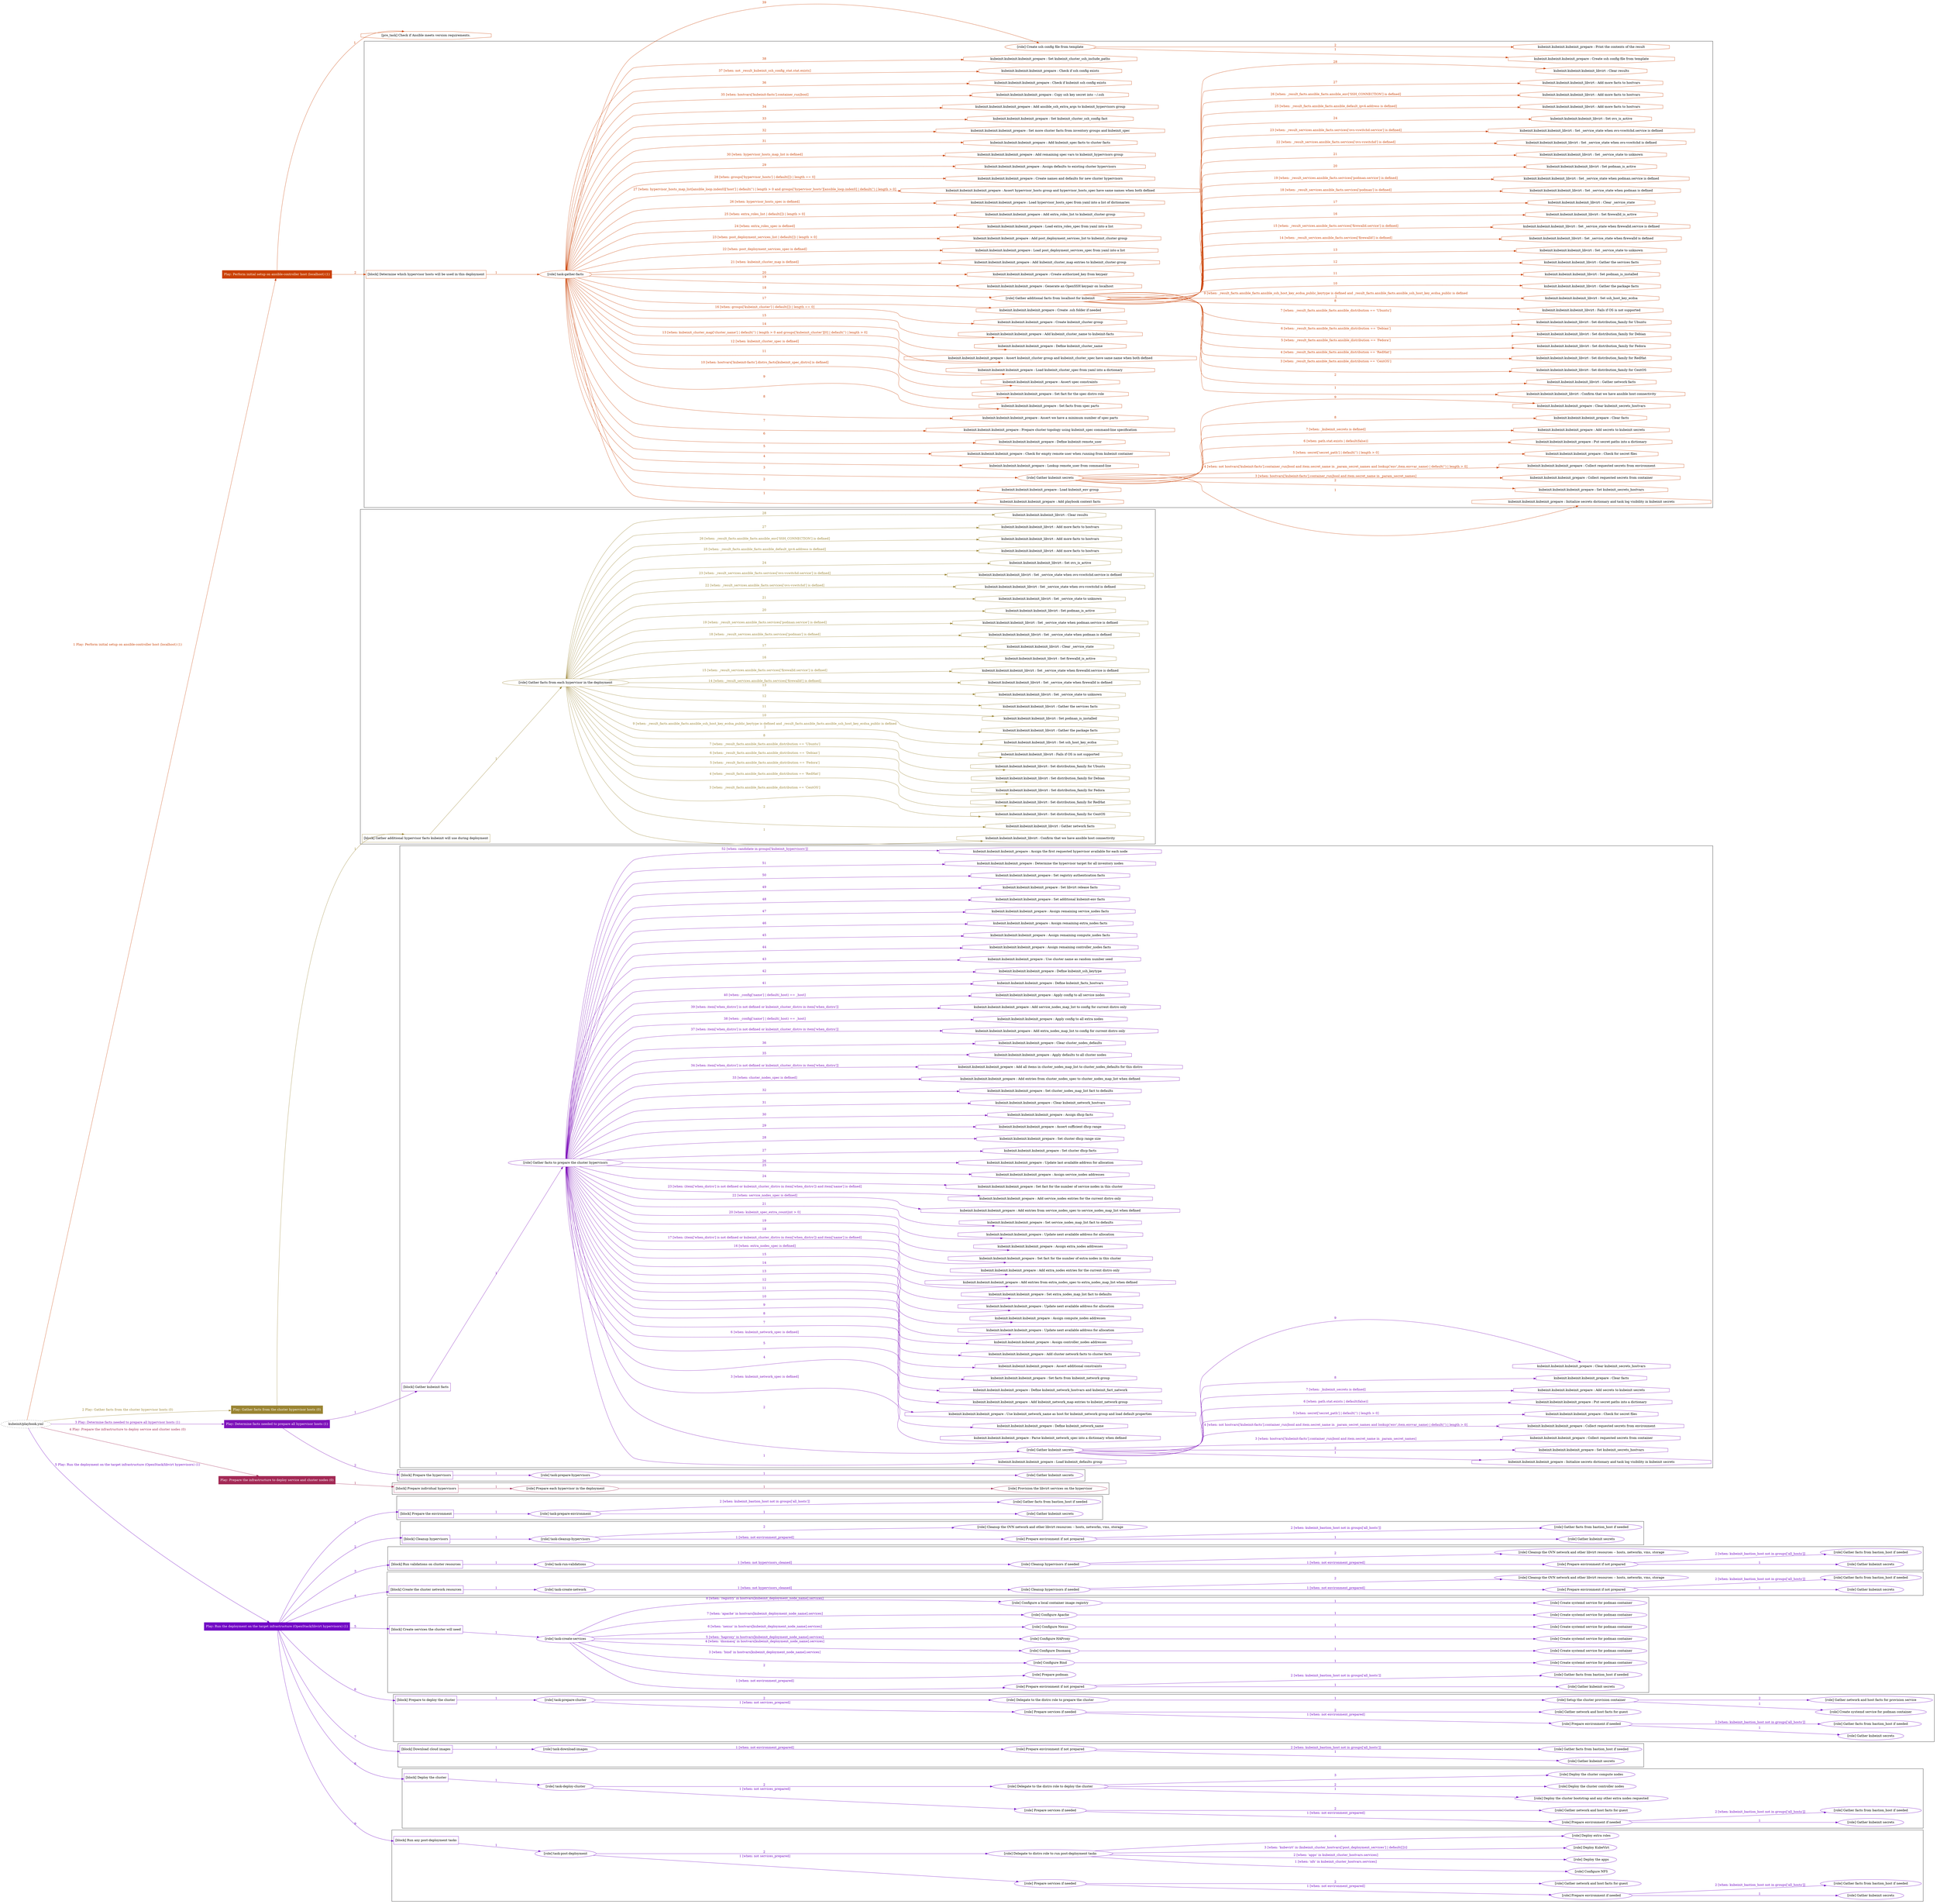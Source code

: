digraph {
	graph [concentrate=true ordering=in rankdir=LR ratio=fill]
	edge [esep=5 sep=10]
	"kubeinit/playbook.yml" [URL="/home/runner/work/kubeinit/kubeinit/kubeinit/playbook.yml" id=playbook_b47c95a2 style=dotted]
	"kubeinit/playbook.yml" -> play_2cba6207 [label="1 Play: Perform initial setup on ansible-controller host (localhost) (1)" color="#ca4002" fontcolor="#ca4002" id=edge_play_2cba6207 labeltooltip="1 Play: Perform initial setup on ansible-controller host (localhost) (1)" tooltip="1 Play: Perform initial setup on ansible-controller host (localhost) (1)"]
	subgraph "Play: Perform initial setup on ansible-controller host (localhost) (1)" {
		play_2cba6207 [label="Play: Perform initial setup on ansible-controller host (localhost) (1)" URL="/home/runner/work/kubeinit/kubeinit/kubeinit/playbook.yml" color="#ca4002" fontcolor="#ffffff" id=play_2cba6207 shape=box style=filled tooltip=localhost]
		pre_task_4f0cbda4 [label="[pre_task] Check if Ansible meets version requirements." URL="/home/runner/work/kubeinit/kubeinit/kubeinit/playbook.yml" color="#ca4002" id=pre_task_4f0cbda4 shape=octagon tooltip="Check if Ansible meets version requirements."]
		play_2cba6207 -> pre_task_4f0cbda4 [label="1 " color="#ca4002" fontcolor="#ca4002" id=edge_pre_task_4f0cbda4 labeltooltip="1 " tooltip="1 "]
		play_2cba6207 -> block_a28714bc [label=2 color="#ca4002" fontcolor="#ca4002" id=edge_block_a28714bc labeltooltip=2 tooltip=2]
		subgraph cluster_block_a28714bc {
			block_a28714bc [label="[block] Determine which hypervisor hosts will be used in this deployment" URL="/home/runner/work/kubeinit/kubeinit/kubeinit/playbook.yml" color="#ca4002" id=block_a28714bc labeltooltip="Determine which hypervisor hosts will be used in this deployment" shape=box tooltip="Determine which hypervisor hosts will be used in this deployment"]
			block_a28714bc -> role_b07d371f [label="1 " color="#ca4002" fontcolor="#ca4002" id=edge_role_b07d371f labeltooltip="1 " tooltip="1 "]
			subgraph "task-gather-facts" {
				role_b07d371f [label="[role] task-gather-facts" URL="/home/runner/work/kubeinit/kubeinit/kubeinit/playbook.yml" color="#ca4002" id=role_b07d371f tooltip="task-gather-facts"]
				task_3bf74284 [label="kubeinit.kubeinit.kubeinit_prepare : Add playbook context facts" URL="/home/runner/.ansible/collections/ansible_collections/kubeinit/kubeinit/roles/kubeinit_prepare/tasks/build_hypervisors_group.yml" color="#ca4002" id=task_3bf74284 shape=octagon tooltip="kubeinit.kubeinit.kubeinit_prepare : Add playbook context facts"]
				role_b07d371f -> task_3bf74284 [label="1 " color="#ca4002" fontcolor="#ca4002" id=edge_task_3bf74284 labeltooltip="1 " tooltip="1 "]
				task_f38048a4 [label="kubeinit.kubeinit.kubeinit_prepare : Load kubeinit_env group" URL="/home/runner/.ansible/collections/ansible_collections/kubeinit/kubeinit/roles/kubeinit_prepare/tasks/build_hypervisors_group.yml" color="#ca4002" id=task_f38048a4 shape=octagon tooltip="kubeinit.kubeinit.kubeinit_prepare : Load kubeinit_env group"]
				role_b07d371f -> task_f38048a4 [label="2 " color="#ca4002" fontcolor="#ca4002" id=edge_task_f38048a4 labeltooltip="2 " tooltip="2 "]
				role_b07d371f -> role_f0c35fd8 [label="3 " color="#ca4002" fontcolor="#ca4002" id=edge_role_f0c35fd8 labeltooltip="3 " tooltip="3 "]
				subgraph "Gather kubeinit secrets" {
					role_f0c35fd8 [label="[role] Gather kubeinit secrets" URL="/home/runner/.ansible/collections/ansible_collections/kubeinit/kubeinit/roles/kubeinit_prepare/tasks/build_hypervisors_group.yml" color="#ca4002" id=role_f0c35fd8 tooltip="Gather kubeinit secrets"]
					task_8ccb4c59 [label="kubeinit.kubeinit.kubeinit_prepare : Initialize secrets dictionary and task log visibility in kubeinit secrets" URL="/home/runner/.ansible/collections/ansible_collections/kubeinit/kubeinit/roles/kubeinit_prepare/tasks/gather_kubeinit_secrets.yml" color="#ca4002" id=task_8ccb4c59 shape=octagon tooltip="kubeinit.kubeinit.kubeinit_prepare : Initialize secrets dictionary and task log visibility in kubeinit secrets"]
					role_f0c35fd8 -> task_8ccb4c59 [label="1 " color="#ca4002" fontcolor="#ca4002" id=edge_task_8ccb4c59 labeltooltip="1 " tooltip="1 "]
					task_562ffb54 [label="kubeinit.kubeinit.kubeinit_prepare : Set kubeinit_secrets_hostvars" URL="/home/runner/.ansible/collections/ansible_collections/kubeinit/kubeinit/roles/kubeinit_prepare/tasks/gather_kubeinit_secrets.yml" color="#ca4002" id=task_562ffb54 shape=octagon tooltip="kubeinit.kubeinit.kubeinit_prepare : Set kubeinit_secrets_hostvars"]
					role_f0c35fd8 -> task_562ffb54 [label="2 " color="#ca4002" fontcolor="#ca4002" id=edge_task_562ffb54 labeltooltip="2 " tooltip="2 "]
					task_fa053a7b [label="kubeinit.kubeinit.kubeinit_prepare : Collect requested secrets from container" URL="/home/runner/.ansible/collections/ansible_collections/kubeinit/kubeinit/roles/kubeinit_prepare/tasks/gather_kubeinit_secrets.yml" color="#ca4002" id=task_fa053a7b shape=octagon tooltip="kubeinit.kubeinit.kubeinit_prepare : Collect requested secrets from container"]
					role_f0c35fd8 -> task_fa053a7b [label="3 [when: hostvars['kubeinit-facts'].container_run|bool and item.secret_name in _param_secret_names]" color="#ca4002" fontcolor="#ca4002" id=edge_task_fa053a7b labeltooltip="3 [when: hostvars['kubeinit-facts'].container_run|bool and item.secret_name in _param_secret_names]" tooltip="3 [when: hostvars['kubeinit-facts'].container_run|bool and item.secret_name in _param_secret_names]"]
					task_30dd5f23 [label="kubeinit.kubeinit.kubeinit_prepare : Collect requested secrets from environment" URL="/home/runner/.ansible/collections/ansible_collections/kubeinit/kubeinit/roles/kubeinit_prepare/tasks/gather_kubeinit_secrets.yml" color="#ca4002" id=task_30dd5f23 shape=octagon tooltip="kubeinit.kubeinit.kubeinit_prepare : Collect requested secrets from environment"]
					role_f0c35fd8 -> task_30dd5f23 [label="4 [when: not hostvars['kubeinit-facts'].container_run|bool and item.secret_name in _param_secret_names and lookup('env',item.envvar_name) | default('') | length > 0]" color="#ca4002" fontcolor="#ca4002" id=edge_task_30dd5f23 labeltooltip="4 [when: not hostvars['kubeinit-facts'].container_run|bool and item.secret_name in _param_secret_names and lookup('env',item.envvar_name) | default('') | length > 0]" tooltip="4 [when: not hostvars['kubeinit-facts'].container_run|bool and item.secret_name in _param_secret_names and lookup('env',item.envvar_name) | default('') | length > 0]"]
					task_5961199f [label="kubeinit.kubeinit.kubeinit_prepare : Check for secret files" URL="/home/runner/.ansible/collections/ansible_collections/kubeinit/kubeinit/roles/kubeinit_prepare/tasks/gather_kubeinit_secrets.yml" color="#ca4002" id=task_5961199f shape=octagon tooltip="kubeinit.kubeinit.kubeinit_prepare : Check for secret files"]
					role_f0c35fd8 -> task_5961199f [label="5 [when: secret['secret_path'] | default('') | length > 0]" color="#ca4002" fontcolor="#ca4002" id=edge_task_5961199f labeltooltip="5 [when: secret['secret_path'] | default('') | length > 0]" tooltip="5 [when: secret['secret_path'] | default('') | length > 0]"]
					task_54d36a20 [label="kubeinit.kubeinit.kubeinit_prepare : Put secret paths into a dictionary" URL="/home/runner/.ansible/collections/ansible_collections/kubeinit/kubeinit/roles/kubeinit_prepare/tasks/gather_kubeinit_secrets.yml" color="#ca4002" id=task_54d36a20 shape=octagon tooltip="kubeinit.kubeinit.kubeinit_prepare : Put secret paths into a dictionary"]
					role_f0c35fd8 -> task_54d36a20 [label="6 [when: path.stat.exists | default(false)]" color="#ca4002" fontcolor="#ca4002" id=edge_task_54d36a20 labeltooltip="6 [when: path.stat.exists | default(false)]" tooltip="6 [when: path.stat.exists | default(false)]"]
					task_e773bcb5 [label="kubeinit.kubeinit.kubeinit_prepare : Add secrets to kubeinit secrets" URL="/home/runner/.ansible/collections/ansible_collections/kubeinit/kubeinit/roles/kubeinit_prepare/tasks/gather_kubeinit_secrets.yml" color="#ca4002" id=task_e773bcb5 shape=octagon tooltip="kubeinit.kubeinit.kubeinit_prepare : Add secrets to kubeinit secrets"]
					role_f0c35fd8 -> task_e773bcb5 [label="7 [when: _kubeinit_secrets is defined]" color="#ca4002" fontcolor="#ca4002" id=edge_task_e773bcb5 labeltooltip="7 [when: _kubeinit_secrets is defined]" tooltip="7 [when: _kubeinit_secrets is defined]"]
					task_010a1b8d [label="kubeinit.kubeinit.kubeinit_prepare : Clear facts" URL="/home/runner/.ansible/collections/ansible_collections/kubeinit/kubeinit/roles/kubeinit_prepare/tasks/gather_kubeinit_secrets.yml" color="#ca4002" id=task_010a1b8d shape=octagon tooltip="kubeinit.kubeinit.kubeinit_prepare : Clear facts"]
					role_f0c35fd8 -> task_010a1b8d [label="8 " color="#ca4002" fontcolor="#ca4002" id=edge_task_010a1b8d labeltooltip="8 " tooltip="8 "]
					task_43d46a17 [label="kubeinit.kubeinit.kubeinit_prepare : Clear kubeinit_secrets_hostvars" URL="/home/runner/.ansible/collections/ansible_collections/kubeinit/kubeinit/roles/kubeinit_prepare/tasks/gather_kubeinit_secrets.yml" color="#ca4002" id=task_43d46a17 shape=octagon tooltip="kubeinit.kubeinit.kubeinit_prepare : Clear kubeinit_secrets_hostvars"]
					role_f0c35fd8 -> task_43d46a17 [label="9 " color="#ca4002" fontcolor="#ca4002" id=edge_task_43d46a17 labeltooltip="9 " tooltip="9 "]
				}
				task_2191b631 [label="kubeinit.kubeinit.kubeinit_prepare : Lookup remote_user from command-line" URL="/home/runner/.ansible/collections/ansible_collections/kubeinit/kubeinit/roles/kubeinit_prepare/tasks/build_hypervisors_group.yml" color="#ca4002" id=task_2191b631 shape=octagon tooltip="kubeinit.kubeinit.kubeinit_prepare : Lookup remote_user from command-line"]
				role_b07d371f -> task_2191b631 [label="4 " color="#ca4002" fontcolor="#ca4002" id=edge_task_2191b631 labeltooltip="4 " tooltip="4 "]
				task_0362676f [label="kubeinit.kubeinit.kubeinit_prepare : Check for empty remote user when running from kubeinit container" URL="/home/runner/.ansible/collections/ansible_collections/kubeinit/kubeinit/roles/kubeinit_prepare/tasks/build_hypervisors_group.yml" color="#ca4002" id=task_0362676f shape=octagon tooltip="kubeinit.kubeinit.kubeinit_prepare : Check for empty remote user when running from kubeinit container"]
				role_b07d371f -> task_0362676f [label="5 " color="#ca4002" fontcolor="#ca4002" id=edge_task_0362676f labeltooltip="5 " tooltip="5 "]
				task_bc3b6691 [label="kubeinit.kubeinit.kubeinit_prepare : Define kubeinit remote_user" URL="/home/runner/.ansible/collections/ansible_collections/kubeinit/kubeinit/roles/kubeinit_prepare/tasks/build_hypervisors_group.yml" color="#ca4002" id=task_bc3b6691 shape=octagon tooltip="kubeinit.kubeinit.kubeinit_prepare : Define kubeinit remote_user"]
				role_b07d371f -> task_bc3b6691 [label="6 " color="#ca4002" fontcolor="#ca4002" id=edge_task_bc3b6691 labeltooltip="6 " tooltip="6 "]
				task_4371372e [label="kubeinit.kubeinit.kubeinit_prepare : Prepare cluster topology using kubeinit_spec command-line specification" URL="/home/runner/.ansible/collections/ansible_collections/kubeinit/kubeinit/roles/kubeinit_prepare/tasks/build_hypervisors_group.yml" color="#ca4002" id=task_4371372e shape=octagon tooltip="kubeinit.kubeinit.kubeinit_prepare : Prepare cluster topology using kubeinit_spec command-line specification"]
				role_b07d371f -> task_4371372e [label="7 " color="#ca4002" fontcolor="#ca4002" id=edge_task_4371372e labeltooltip="7 " tooltip="7 "]
				task_041a4ed2 [label="kubeinit.kubeinit.kubeinit_prepare : Assert we have a minimum number of spec parts" URL="/home/runner/.ansible/collections/ansible_collections/kubeinit/kubeinit/roles/kubeinit_prepare/tasks/build_hypervisors_group.yml" color="#ca4002" id=task_041a4ed2 shape=octagon tooltip="kubeinit.kubeinit.kubeinit_prepare : Assert we have a minimum number of spec parts"]
				role_b07d371f -> task_041a4ed2 [label="8 " color="#ca4002" fontcolor="#ca4002" id=edge_task_041a4ed2 labeltooltip="8 " tooltip="8 "]
				task_e92313c7 [label="kubeinit.kubeinit.kubeinit_prepare : Set facts from spec parts" URL="/home/runner/.ansible/collections/ansible_collections/kubeinit/kubeinit/roles/kubeinit_prepare/tasks/build_hypervisors_group.yml" color="#ca4002" id=task_e92313c7 shape=octagon tooltip="kubeinit.kubeinit.kubeinit_prepare : Set facts from spec parts"]
				role_b07d371f -> task_e92313c7 [label="9 " color="#ca4002" fontcolor="#ca4002" id=edge_task_e92313c7 labeltooltip="9 " tooltip="9 "]
				task_ec681f7c [label="kubeinit.kubeinit.kubeinit_prepare : Set fact for the spec distro role" URL="/home/runner/.ansible/collections/ansible_collections/kubeinit/kubeinit/roles/kubeinit_prepare/tasks/build_hypervisors_group.yml" color="#ca4002" id=task_ec681f7c shape=octagon tooltip="kubeinit.kubeinit.kubeinit_prepare : Set fact for the spec distro role"]
				role_b07d371f -> task_ec681f7c [label="10 [when: hostvars['kubeinit-facts'].distro_facts[kubeinit_spec_distro] is defined]" color="#ca4002" fontcolor="#ca4002" id=edge_task_ec681f7c labeltooltip="10 [when: hostvars['kubeinit-facts'].distro_facts[kubeinit_spec_distro] is defined]" tooltip="10 [when: hostvars['kubeinit-facts'].distro_facts[kubeinit_spec_distro] is defined]"]
				task_9862c026 [label="kubeinit.kubeinit.kubeinit_prepare : Assert spec constraints" URL="/home/runner/.ansible/collections/ansible_collections/kubeinit/kubeinit/roles/kubeinit_prepare/tasks/build_hypervisors_group.yml" color="#ca4002" id=task_9862c026 shape=octagon tooltip="kubeinit.kubeinit.kubeinit_prepare : Assert spec constraints"]
				role_b07d371f -> task_9862c026 [label="11 " color="#ca4002" fontcolor="#ca4002" id=edge_task_9862c026 labeltooltip="11 " tooltip="11 "]
				task_0f3c79e3 [label="kubeinit.kubeinit.kubeinit_prepare : Load kubeinit_cluster_spec from yaml into a dictionary" URL="/home/runner/.ansible/collections/ansible_collections/kubeinit/kubeinit/roles/kubeinit_prepare/tasks/build_hypervisors_group.yml" color="#ca4002" id=task_0f3c79e3 shape=octagon tooltip="kubeinit.kubeinit.kubeinit_prepare : Load kubeinit_cluster_spec from yaml into a dictionary"]
				role_b07d371f -> task_0f3c79e3 [label="12 [when: kubeinit_cluster_spec is defined]" color="#ca4002" fontcolor="#ca4002" id=edge_task_0f3c79e3 labeltooltip="12 [when: kubeinit_cluster_spec is defined]" tooltip="12 [when: kubeinit_cluster_spec is defined]"]
				task_9cee7881 [label="kubeinit.kubeinit.kubeinit_prepare : Assert kubeinit_cluster group and kubeinit_cluster_spec have same name when both defined" URL="/home/runner/.ansible/collections/ansible_collections/kubeinit/kubeinit/roles/kubeinit_prepare/tasks/build_hypervisors_group.yml" color="#ca4002" id=task_9cee7881 shape=octagon tooltip="kubeinit.kubeinit.kubeinit_prepare : Assert kubeinit_cluster group and kubeinit_cluster_spec have same name when both defined"]
				role_b07d371f -> task_9cee7881 [label="13 [when: kubeinit_cluster_map['cluster_name'] | default('') | length > 0 and groups['kubeinit_cluster'][0] | default('') | length > 0]" color="#ca4002" fontcolor="#ca4002" id=edge_task_9cee7881 labeltooltip="13 [when: kubeinit_cluster_map['cluster_name'] | default('') | length > 0 and groups['kubeinit_cluster'][0] | default('') | length > 0]" tooltip="13 [when: kubeinit_cluster_map['cluster_name'] | default('') | length > 0 and groups['kubeinit_cluster'][0] | default('') | length > 0]"]
				task_50a59f27 [label="kubeinit.kubeinit.kubeinit_prepare : Define kubeinit_cluster_name" URL="/home/runner/.ansible/collections/ansible_collections/kubeinit/kubeinit/roles/kubeinit_prepare/tasks/build_hypervisors_group.yml" color="#ca4002" id=task_50a59f27 shape=octagon tooltip="kubeinit.kubeinit.kubeinit_prepare : Define kubeinit_cluster_name"]
				role_b07d371f -> task_50a59f27 [label="14 " color="#ca4002" fontcolor="#ca4002" id=edge_task_50a59f27 labeltooltip="14 " tooltip="14 "]
				task_827a78d4 [label="kubeinit.kubeinit.kubeinit_prepare : Add kubeinit_cluster_name to kubeinit-facts" URL="/home/runner/.ansible/collections/ansible_collections/kubeinit/kubeinit/roles/kubeinit_prepare/tasks/build_hypervisors_group.yml" color="#ca4002" id=task_827a78d4 shape=octagon tooltip="kubeinit.kubeinit.kubeinit_prepare : Add kubeinit_cluster_name to kubeinit-facts"]
				role_b07d371f -> task_827a78d4 [label="15 " color="#ca4002" fontcolor="#ca4002" id=edge_task_827a78d4 labeltooltip="15 " tooltip="15 "]
				task_cb8312ee [label="kubeinit.kubeinit.kubeinit_prepare : Create kubeinit_cluster group" URL="/home/runner/.ansible/collections/ansible_collections/kubeinit/kubeinit/roles/kubeinit_prepare/tasks/build_hypervisors_group.yml" color="#ca4002" id=task_cb8312ee shape=octagon tooltip="kubeinit.kubeinit.kubeinit_prepare : Create kubeinit_cluster group"]
				role_b07d371f -> task_cb8312ee [label="16 [when: groups['kubeinit_cluster'] | default([]) | length == 0]" color="#ca4002" fontcolor="#ca4002" id=edge_task_cb8312ee labeltooltip="16 [when: groups['kubeinit_cluster'] | default([]) | length == 0]" tooltip="16 [when: groups['kubeinit_cluster'] | default([]) | length == 0]"]
				task_e8c1f440 [label="kubeinit.kubeinit.kubeinit_prepare : Create .ssh folder if needed" URL="/home/runner/.ansible/collections/ansible_collections/kubeinit/kubeinit/roles/kubeinit_prepare/tasks/build_hypervisors_group.yml" color="#ca4002" id=task_e8c1f440 shape=octagon tooltip="kubeinit.kubeinit.kubeinit_prepare : Create .ssh folder if needed"]
				role_b07d371f -> task_e8c1f440 [label="17 " color="#ca4002" fontcolor="#ca4002" id=edge_task_e8c1f440 labeltooltip="17 " tooltip="17 "]
				role_b07d371f -> role_d54431b8 [label="18 " color="#ca4002" fontcolor="#ca4002" id=edge_role_d54431b8 labeltooltip="18 " tooltip="18 "]
				subgraph "Gather additional facts from localhost for kubeinit" {
					role_d54431b8 [label="[role] Gather additional facts from localhost for kubeinit" URL="/home/runner/.ansible/collections/ansible_collections/kubeinit/kubeinit/roles/kubeinit_prepare/tasks/build_hypervisors_group.yml" color="#ca4002" id=role_d54431b8 tooltip="Gather additional facts from localhost for kubeinit"]
					task_63a43d83 [label="kubeinit.kubeinit.kubeinit_libvirt : Confirm that we have ansible host connectivity" URL="/home/runner/.ansible/collections/ansible_collections/kubeinit/kubeinit/roles/kubeinit_libvirt/tasks/gather_host_facts.yml" color="#ca4002" id=task_63a43d83 shape=octagon tooltip="kubeinit.kubeinit.kubeinit_libvirt : Confirm that we have ansible host connectivity"]
					role_d54431b8 -> task_63a43d83 [label="1 " color="#ca4002" fontcolor="#ca4002" id=edge_task_63a43d83 labeltooltip="1 " tooltip="1 "]
					task_d4ef1721 [label="kubeinit.kubeinit.kubeinit_libvirt : Gather network facts" URL="/home/runner/.ansible/collections/ansible_collections/kubeinit/kubeinit/roles/kubeinit_libvirt/tasks/gather_host_facts.yml" color="#ca4002" id=task_d4ef1721 shape=octagon tooltip="kubeinit.kubeinit.kubeinit_libvirt : Gather network facts"]
					role_d54431b8 -> task_d4ef1721 [label="2 " color="#ca4002" fontcolor="#ca4002" id=edge_task_d4ef1721 labeltooltip="2 " tooltip="2 "]
					task_1113e09c [label="kubeinit.kubeinit.kubeinit_libvirt : Set distribution_family for CentOS" URL="/home/runner/.ansible/collections/ansible_collections/kubeinit/kubeinit/roles/kubeinit_libvirt/tasks/gather_host_facts.yml" color="#ca4002" id=task_1113e09c shape=octagon tooltip="kubeinit.kubeinit.kubeinit_libvirt : Set distribution_family for CentOS"]
					role_d54431b8 -> task_1113e09c [label="3 [when: _result_facts.ansible_facts.ansible_distribution == 'CentOS']" color="#ca4002" fontcolor="#ca4002" id=edge_task_1113e09c labeltooltip="3 [when: _result_facts.ansible_facts.ansible_distribution == 'CentOS']" tooltip="3 [when: _result_facts.ansible_facts.ansible_distribution == 'CentOS']"]
					task_a6cb31cc [label="kubeinit.kubeinit.kubeinit_libvirt : Set distribution_family for RedHat" URL="/home/runner/.ansible/collections/ansible_collections/kubeinit/kubeinit/roles/kubeinit_libvirt/tasks/gather_host_facts.yml" color="#ca4002" id=task_a6cb31cc shape=octagon tooltip="kubeinit.kubeinit.kubeinit_libvirt : Set distribution_family for RedHat"]
					role_d54431b8 -> task_a6cb31cc [label="4 [when: _result_facts.ansible_facts.ansible_distribution == 'RedHat']" color="#ca4002" fontcolor="#ca4002" id=edge_task_a6cb31cc labeltooltip="4 [when: _result_facts.ansible_facts.ansible_distribution == 'RedHat']" tooltip="4 [when: _result_facts.ansible_facts.ansible_distribution == 'RedHat']"]
					task_0a3cbb46 [label="kubeinit.kubeinit.kubeinit_libvirt : Set distribution_family for Fedora" URL="/home/runner/.ansible/collections/ansible_collections/kubeinit/kubeinit/roles/kubeinit_libvirt/tasks/gather_host_facts.yml" color="#ca4002" id=task_0a3cbb46 shape=octagon tooltip="kubeinit.kubeinit.kubeinit_libvirt : Set distribution_family for Fedora"]
					role_d54431b8 -> task_0a3cbb46 [label="5 [when: _result_facts.ansible_facts.ansible_distribution == 'Fedora']" color="#ca4002" fontcolor="#ca4002" id=edge_task_0a3cbb46 labeltooltip="5 [when: _result_facts.ansible_facts.ansible_distribution == 'Fedora']" tooltip="5 [when: _result_facts.ansible_facts.ansible_distribution == 'Fedora']"]
					task_b088046a [label="kubeinit.kubeinit.kubeinit_libvirt : Set distribution_family for Debian" URL="/home/runner/.ansible/collections/ansible_collections/kubeinit/kubeinit/roles/kubeinit_libvirt/tasks/gather_host_facts.yml" color="#ca4002" id=task_b088046a shape=octagon tooltip="kubeinit.kubeinit.kubeinit_libvirt : Set distribution_family for Debian"]
					role_d54431b8 -> task_b088046a [label="6 [when: _result_facts.ansible_facts.ansible_distribution == 'Debian']" color="#ca4002" fontcolor="#ca4002" id=edge_task_b088046a labeltooltip="6 [when: _result_facts.ansible_facts.ansible_distribution == 'Debian']" tooltip="6 [when: _result_facts.ansible_facts.ansible_distribution == 'Debian']"]
					task_13476ba4 [label="kubeinit.kubeinit.kubeinit_libvirt : Set distribution_family for Ubuntu" URL="/home/runner/.ansible/collections/ansible_collections/kubeinit/kubeinit/roles/kubeinit_libvirt/tasks/gather_host_facts.yml" color="#ca4002" id=task_13476ba4 shape=octagon tooltip="kubeinit.kubeinit.kubeinit_libvirt : Set distribution_family for Ubuntu"]
					role_d54431b8 -> task_13476ba4 [label="7 [when: _result_facts.ansible_facts.ansible_distribution == 'Ubuntu']" color="#ca4002" fontcolor="#ca4002" id=edge_task_13476ba4 labeltooltip="7 [when: _result_facts.ansible_facts.ansible_distribution == 'Ubuntu']" tooltip="7 [when: _result_facts.ansible_facts.ansible_distribution == 'Ubuntu']"]
					task_40dee721 [label="kubeinit.kubeinit.kubeinit_libvirt : Fails if OS is not supported" URL="/home/runner/.ansible/collections/ansible_collections/kubeinit/kubeinit/roles/kubeinit_libvirt/tasks/gather_host_facts.yml" color="#ca4002" id=task_40dee721 shape=octagon tooltip="kubeinit.kubeinit.kubeinit_libvirt : Fails if OS is not supported"]
					role_d54431b8 -> task_40dee721 [label="8 " color="#ca4002" fontcolor="#ca4002" id=edge_task_40dee721 labeltooltip="8 " tooltip="8 "]
					task_b6d8eed7 [label="kubeinit.kubeinit.kubeinit_libvirt : Set ssh_host_key_ecdsa" URL="/home/runner/.ansible/collections/ansible_collections/kubeinit/kubeinit/roles/kubeinit_libvirt/tasks/gather_host_facts.yml" color="#ca4002" id=task_b6d8eed7 shape=octagon tooltip="kubeinit.kubeinit.kubeinit_libvirt : Set ssh_host_key_ecdsa"]
					role_d54431b8 -> task_b6d8eed7 [label="9 [when: _result_facts.ansible_facts.ansible_ssh_host_key_ecdsa_public_keytype is defined and _result_facts.ansible_facts.ansible_ssh_host_key_ecdsa_public is defined
]" color="#ca4002" fontcolor="#ca4002" id=edge_task_b6d8eed7 labeltooltip="9 [when: _result_facts.ansible_facts.ansible_ssh_host_key_ecdsa_public_keytype is defined and _result_facts.ansible_facts.ansible_ssh_host_key_ecdsa_public is defined
]" tooltip="9 [when: _result_facts.ansible_facts.ansible_ssh_host_key_ecdsa_public_keytype is defined and _result_facts.ansible_facts.ansible_ssh_host_key_ecdsa_public is defined
]"]
					task_52839c81 [label="kubeinit.kubeinit.kubeinit_libvirt : Gather the package facts" URL="/home/runner/.ansible/collections/ansible_collections/kubeinit/kubeinit/roles/kubeinit_libvirt/tasks/gather_host_facts.yml" color="#ca4002" id=task_52839c81 shape=octagon tooltip="kubeinit.kubeinit.kubeinit_libvirt : Gather the package facts"]
					role_d54431b8 -> task_52839c81 [label="10 " color="#ca4002" fontcolor="#ca4002" id=edge_task_52839c81 labeltooltip="10 " tooltip="10 "]
					task_5218edec [label="kubeinit.kubeinit.kubeinit_libvirt : Set podman_is_installed" URL="/home/runner/.ansible/collections/ansible_collections/kubeinit/kubeinit/roles/kubeinit_libvirt/tasks/gather_host_facts.yml" color="#ca4002" id=task_5218edec shape=octagon tooltip="kubeinit.kubeinit.kubeinit_libvirt : Set podman_is_installed"]
					role_d54431b8 -> task_5218edec [label="11 " color="#ca4002" fontcolor="#ca4002" id=edge_task_5218edec labeltooltip="11 " tooltip="11 "]
					task_96e807ae [label="kubeinit.kubeinit.kubeinit_libvirt : Gather the services facts" URL="/home/runner/.ansible/collections/ansible_collections/kubeinit/kubeinit/roles/kubeinit_libvirt/tasks/gather_host_facts.yml" color="#ca4002" id=task_96e807ae shape=octagon tooltip="kubeinit.kubeinit.kubeinit_libvirt : Gather the services facts"]
					role_d54431b8 -> task_96e807ae [label="12 " color="#ca4002" fontcolor="#ca4002" id=edge_task_96e807ae labeltooltip="12 " tooltip="12 "]
					task_406f1840 [label="kubeinit.kubeinit.kubeinit_libvirt : Set _service_state to unknown" URL="/home/runner/.ansible/collections/ansible_collections/kubeinit/kubeinit/roles/kubeinit_libvirt/tasks/gather_host_facts.yml" color="#ca4002" id=task_406f1840 shape=octagon tooltip="kubeinit.kubeinit.kubeinit_libvirt : Set _service_state to unknown"]
					role_d54431b8 -> task_406f1840 [label="13 " color="#ca4002" fontcolor="#ca4002" id=edge_task_406f1840 labeltooltip="13 " tooltip="13 "]
					task_0b2efd7e [label="kubeinit.kubeinit.kubeinit_libvirt : Set _service_state when firewalld is defined" URL="/home/runner/.ansible/collections/ansible_collections/kubeinit/kubeinit/roles/kubeinit_libvirt/tasks/gather_host_facts.yml" color="#ca4002" id=task_0b2efd7e shape=octagon tooltip="kubeinit.kubeinit.kubeinit_libvirt : Set _service_state when firewalld is defined"]
					role_d54431b8 -> task_0b2efd7e [label="14 [when: _result_services.ansible_facts.services['firewalld'] is defined]" color="#ca4002" fontcolor="#ca4002" id=edge_task_0b2efd7e labeltooltip="14 [when: _result_services.ansible_facts.services['firewalld'] is defined]" tooltip="14 [when: _result_services.ansible_facts.services['firewalld'] is defined]"]
					task_b1c5575d [label="kubeinit.kubeinit.kubeinit_libvirt : Set _service_state when firewalld.service is defined" URL="/home/runner/.ansible/collections/ansible_collections/kubeinit/kubeinit/roles/kubeinit_libvirt/tasks/gather_host_facts.yml" color="#ca4002" id=task_b1c5575d shape=octagon tooltip="kubeinit.kubeinit.kubeinit_libvirt : Set _service_state when firewalld.service is defined"]
					role_d54431b8 -> task_b1c5575d [label="15 [when: _result_services.ansible_facts.services['firewalld.service'] is defined]" color="#ca4002" fontcolor="#ca4002" id=edge_task_b1c5575d labeltooltip="15 [when: _result_services.ansible_facts.services['firewalld.service'] is defined]" tooltip="15 [when: _result_services.ansible_facts.services['firewalld.service'] is defined]"]
					task_f8c1c5e2 [label="kubeinit.kubeinit.kubeinit_libvirt : Set firewalld_is_active" URL="/home/runner/.ansible/collections/ansible_collections/kubeinit/kubeinit/roles/kubeinit_libvirt/tasks/gather_host_facts.yml" color="#ca4002" id=task_f8c1c5e2 shape=octagon tooltip="kubeinit.kubeinit.kubeinit_libvirt : Set firewalld_is_active"]
					role_d54431b8 -> task_f8c1c5e2 [label="16 " color="#ca4002" fontcolor="#ca4002" id=edge_task_f8c1c5e2 labeltooltip="16 " tooltip="16 "]
					task_ba6d84ac [label="kubeinit.kubeinit.kubeinit_libvirt : Clear _service_state" URL="/home/runner/.ansible/collections/ansible_collections/kubeinit/kubeinit/roles/kubeinit_libvirt/tasks/gather_host_facts.yml" color="#ca4002" id=task_ba6d84ac shape=octagon tooltip="kubeinit.kubeinit.kubeinit_libvirt : Clear _service_state"]
					role_d54431b8 -> task_ba6d84ac [label="17 " color="#ca4002" fontcolor="#ca4002" id=edge_task_ba6d84ac labeltooltip="17 " tooltip="17 "]
					task_7ecd9c77 [label="kubeinit.kubeinit.kubeinit_libvirt : Set _service_state when podman is defined" URL="/home/runner/.ansible/collections/ansible_collections/kubeinit/kubeinit/roles/kubeinit_libvirt/tasks/gather_host_facts.yml" color="#ca4002" id=task_7ecd9c77 shape=octagon tooltip="kubeinit.kubeinit.kubeinit_libvirt : Set _service_state when podman is defined"]
					role_d54431b8 -> task_7ecd9c77 [label="18 [when: _result_services.ansible_facts.services['podman'] is defined]" color="#ca4002" fontcolor="#ca4002" id=edge_task_7ecd9c77 labeltooltip="18 [when: _result_services.ansible_facts.services['podman'] is defined]" tooltip="18 [when: _result_services.ansible_facts.services['podman'] is defined]"]
					task_52059882 [label="kubeinit.kubeinit.kubeinit_libvirt : Set _service_state when podman.service is defined" URL="/home/runner/.ansible/collections/ansible_collections/kubeinit/kubeinit/roles/kubeinit_libvirt/tasks/gather_host_facts.yml" color="#ca4002" id=task_52059882 shape=octagon tooltip="kubeinit.kubeinit.kubeinit_libvirt : Set _service_state when podman.service is defined"]
					role_d54431b8 -> task_52059882 [label="19 [when: _result_services.ansible_facts.services['podman.service'] is defined]" color="#ca4002" fontcolor="#ca4002" id=edge_task_52059882 labeltooltip="19 [when: _result_services.ansible_facts.services['podman.service'] is defined]" tooltip="19 [when: _result_services.ansible_facts.services['podman.service'] is defined]"]
					task_2a3e7c4f [label="kubeinit.kubeinit.kubeinit_libvirt : Set podman_is_active" URL="/home/runner/.ansible/collections/ansible_collections/kubeinit/kubeinit/roles/kubeinit_libvirt/tasks/gather_host_facts.yml" color="#ca4002" id=task_2a3e7c4f shape=octagon tooltip="kubeinit.kubeinit.kubeinit_libvirt : Set podman_is_active"]
					role_d54431b8 -> task_2a3e7c4f [label="20 " color="#ca4002" fontcolor="#ca4002" id=edge_task_2a3e7c4f labeltooltip="20 " tooltip="20 "]
					task_6746fb59 [label="kubeinit.kubeinit.kubeinit_libvirt : Set _service_state to unknown" URL="/home/runner/.ansible/collections/ansible_collections/kubeinit/kubeinit/roles/kubeinit_libvirt/tasks/gather_host_facts.yml" color="#ca4002" id=task_6746fb59 shape=octagon tooltip="kubeinit.kubeinit.kubeinit_libvirt : Set _service_state to unknown"]
					role_d54431b8 -> task_6746fb59 [label="21 " color="#ca4002" fontcolor="#ca4002" id=edge_task_6746fb59 labeltooltip="21 " tooltip="21 "]
					task_9dfcfe6b [label="kubeinit.kubeinit.kubeinit_libvirt : Set _service_state when ovs-vswitchd is defined" URL="/home/runner/.ansible/collections/ansible_collections/kubeinit/kubeinit/roles/kubeinit_libvirt/tasks/gather_host_facts.yml" color="#ca4002" id=task_9dfcfe6b shape=octagon tooltip="kubeinit.kubeinit.kubeinit_libvirt : Set _service_state when ovs-vswitchd is defined"]
					role_d54431b8 -> task_9dfcfe6b [label="22 [when: _result_services.ansible_facts.services['ovs-vswitchd'] is defined]" color="#ca4002" fontcolor="#ca4002" id=edge_task_9dfcfe6b labeltooltip="22 [when: _result_services.ansible_facts.services['ovs-vswitchd'] is defined]" tooltip="22 [when: _result_services.ansible_facts.services['ovs-vswitchd'] is defined]"]
					task_04b7ec63 [label="kubeinit.kubeinit.kubeinit_libvirt : Set _service_state when ovs-vswitchd.service is defined" URL="/home/runner/.ansible/collections/ansible_collections/kubeinit/kubeinit/roles/kubeinit_libvirt/tasks/gather_host_facts.yml" color="#ca4002" id=task_04b7ec63 shape=octagon tooltip="kubeinit.kubeinit.kubeinit_libvirt : Set _service_state when ovs-vswitchd.service is defined"]
					role_d54431b8 -> task_04b7ec63 [label="23 [when: _result_services.ansible_facts.services['ovs-vswitchd.service'] is defined]" color="#ca4002" fontcolor="#ca4002" id=edge_task_04b7ec63 labeltooltip="23 [when: _result_services.ansible_facts.services['ovs-vswitchd.service'] is defined]" tooltip="23 [when: _result_services.ansible_facts.services['ovs-vswitchd.service'] is defined]"]
					task_51e79645 [label="kubeinit.kubeinit.kubeinit_libvirt : Set ovs_is_active" URL="/home/runner/.ansible/collections/ansible_collections/kubeinit/kubeinit/roles/kubeinit_libvirt/tasks/gather_host_facts.yml" color="#ca4002" id=task_51e79645 shape=octagon tooltip="kubeinit.kubeinit.kubeinit_libvirt : Set ovs_is_active"]
					role_d54431b8 -> task_51e79645 [label="24 " color="#ca4002" fontcolor="#ca4002" id=edge_task_51e79645 labeltooltip="24 " tooltip="24 "]
					task_106d82c0 [label="kubeinit.kubeinit.kubeinit_libvirt : Add more facts to hostvars" URL="/home/runner/.ansible/collections/ansible_collections/kubeinit/kubeinit/roles/kubeinit_libvirt/tasks/gather_host_facts.yml" color="#ca4002" id=task_106d82c0 shape=octagon tooltip="kubeinit.kubeinit.kubeinit_libvirt : Add more facts to hostvars"]
					role_d54431b8 -> task_106d82c0 [label="25 [when: _result_facts.ansible_facts.ansible_default_ipv4.address is defined]" color="#ca4002" fontcolor="#ca4002" id=edge_task_106d82c0 labeltooltip="25 [when: _result_facts.ansible_facts.ansible_default_ipv4.address is defined]" tooltip="25 [when: _result_facts.ansible_facts.ansible_default_ipv4.address is defined]"]
					task_53fabe1d [label="kubeinit.kubeinit.kubeinit_libvirt : Add more facts to hostvars" URL="/home/runner/.ansible/collections/ansible_collections/kubeinit/kubeinit/roles/kubeinit_libvirt/tasks/gather_host_facts.yml" color="#ca4002" id=task_53fabe1d shape=octagon tooltip="kubeinit.kubeinit.kubeinit_libvirt : Add more facts to hostvars"]
					role_d54431b8 -> task_53fabe1d [label="26 [when: _result_facts.ansible_facts.ansible_env['SSH_CONNECTION'] is defined]" color="#ca4002" fontcolor="#ca4002" id=edge_task_53fabe1d labeltooltip="26 [when: _result_facts.ansible_facts.ansible_env['SSH_CONNECTION'] is defined]" tooltip="26 [when: _result_facts.ansible_facts.ansible_env['SSH_CONNECTION'] is defined]"]
					task_1b2de03c [label="kubeinit.kubeinit.kubeinit_libvirt : Add more facts to hostvars" URL="/home/runner/.ansible/collections/ansible_collections/kubeinit/kubeinit/roles/kubeinit_libvirt/tasks/gather_host_facts.yml" color="#ca4002" id=task_1b2de03c shape=octagon tooltip="kubeinit.kubeinit.kubeinit_libvirt : Add more facts to hostvars"]
					role_d54431b8 -> task_1b2de03c [label="27 " color="#ca4002" fontcolor="#ca4002" id=edge_task_1b2de03c labeltooltip="27 " tooltip="27 "]
					task_ec3f9eb6 [label="kubeinit.kubeinit.kubeinit_libvirt : Clear results" URL="/home/runner/.ansible/collections/ansible_collections/kubeinit/kubeinit/roles/kubeinit_libvirt/tasks/gather_host_facts.yml" color="#ca4002" id=task_ec3f9eb6 shape=octagon tooltip="kubeinit.kubeinit.kubeinit_libvirt : Clear results"]
					role_d54431b8 -> task_ec3f9eb6 [label="28 " color="#ca4002" fontcolor="#ca4002" id=edge_task_ec3f9eb6 labeltooltip="28 " tooltip="28 "]
				}
				task_14b1c6e1 [label="kubeinit.kubeinit.kubeinit_prepare : Generate an OpenSSH keypair on localhost" URL="/home/runner/.ansible/collections/ansible_collections/kubeinit/kubeinit/roles/kubeinit_prepare/tasks/build_hypervisors_group.yml" color="#ca4002" id=task_14b1c6e1 shape=octagon tooltip="kubeinit.kubeinit.kubeinit_prepare : Generate an OpenSSH keypair on localhost"]
				role_b07d371f -> task_14b1c6e1 [label="19 " color="#ca4002" fontcolor="#ca4002" id=edge_task_14b1c6e1 labeltooltip="19 " tooltip="19 "]
				task_ef90ce3f [label="kubeinit.kubeinit.kubeinit_prepare : Create authorized_key from keypair" URL="/home/runner/.ansible/collections/ansible_collections/kubeinit/kubeinit/roles/kubeinit_prepare/tasks/build_hypervisors_group.yml" color="#ca4002" id=task_ef90ce3f shape=octagon tooltip="kubeinit.kubeinit.kubeinit_prepare : Create authorized_key from keypair"]
				role_b07d371f -> task_ef90ce3f [label="20 " color="#ca4002" fontcolor="#ca4002" id=edge_task_ef90ce3f labeltooltip="20 " tooltip="20 "]
				task_5c071e3e [label="kubeinit.kubeinit.kubeinit_prepare : Add kubeinit_cluster_map entries to kubeinit_cluster group" URL="/home/runner/.ansible/collections/ansible_collections/kubeinit/kubeinit/roles/kubeinit_prepare/tasks/build_hypervisors_group.yml" color="#ca4002" id=task_5c071e3e shape=octagon tooltip="kubeinit.kubeinit.kubeinit_prepare : Add kubeinit_cluster_map entries to kubeinit_cluster group"]
				role_b07d371f -> task_5c071e3e [label="21 [when: kubeinit_cluster_map is defined]" color="#ca4002" fontcolor="#ca4002" id=edge_task_5c071e3e labeltooltip="21 [when: kubeinit_cluster_map is defined]" tooltip="21 [when: kubeinit_cluster_map is defined]"]
				task_9e1a0dc5 [label="kubeinit.kubeinit.kubeinit_prepare : Load post_deployment_services_spec from yaml into a list" URL="/home/runner/.ansible/collections/ansible_collections/kubeinit/kubeinit/roles/kubeinit_prepare/tasks/build_hypervisors_group.yml" color="#ca4002" id=task_9e1a0dc5 shape=octagon tooltip="kubeinit.kubeinit.kubeinit_prepare : Load post_deployment_services_spec from yaml into a list"]
				role_b07d371f -> task_9e1a0dc5 [label="22 [when: post_deployment_services_spec is defined]" color="#ca4002" fontcolor="#ca4002" id=edge_task_9e1a0dc5 labeltooltip="22 [when: post_deployment_services_spec is defined]" tooltip="22 [when: post_deployment_services_spec is defined]"]
				task_f8af8200 [label="kubeinit.kubeinit.kubeinit_prepare : Add post_deployment_services_list to kubeinit_cluster group" URL="/home/runner/.ansible/collections/ansible_collections/kubeinit/kubeinit/roles/kubeinit_prepare/tasks/build_hypervisors_group.yml" color="#ca4002" id=task_f8af8200 shape=octagon tooltip="kubeinit.kubeinit.kubeinit_prepare : Add post_deployment_services_list to kubeinit_cluster group"]
				role_b07d371f -> task_f8af8200 [label="23 [when: post_deployment_services_list | default([]) | length > 0]" color="#ca4002" fontcolor="#ca4002" id=edge_task_f8af8200 labeltooltip="23 [when: post_deployment_services_list | default([]) | length > 0]" tooltip="23 [when: post_deployment_services_list | default([]) | length > 0]"]
				task_fddf2d41 [label="kubeinit.kubeinit.kubeinit_prepare : Load extra_roles_spec from yaml into a list" URL="/home/runner/.ansible/collections/ansible_collections/kubeinit/kubeinit/roles/kubeinit_prepare/tasks/build_hypervisors_group.yml" color="#ca4002" id=task_fddf2d41 shape=octagon tooltip="kubeinit.kubeinit.kubeinit_prepare : Load extra_roles_spec from yaml into a list"]
				role_b07d371f -> task_fddf2d41 [label="24 [when: extra_roles_spec is defined]" color="#ca4002" fontcolor="#ca4002" id=edge_task_fddf2d41 labeltooltip="24 [when: extra_roles_spec is defined]" tooltip="24 [when: extra_roles_spec is defined]"]
				task_b154f8e9 [label="kubeinit.kubeinit.kubeinit_prepare : Add extra_roles_list to kubeinit_cluster group" URL="/home/runner/.ansible/collections/ansible_collections/kubeinit/kubeinit/roles/kubeinit_prepare/tasks/build_hypervisors_group.yml" color="#ca4002" id=task_b154f8e9 shape=octagon tooltip="kubeinit.kubeinit.kubeinit_prepare : Add extra_roles_list to kubeinit_cluster group"]
				role_b07d371f -> task_b154f8e9 [label="25 [when: extra_roles_list | default([]) | length > 0]" color="#ca4002" fontcolor="#ca4002" id=edge_task_b154f8e9 labeltooltip="25 [when: extra_roles_list | default([]) | length > 0]" tooltip="25 [when: extra_roles_list | default([]) | length > 0]"]
				task_21762eba [label="kubeinit.kubeinit.kubeinit_prepare : Load hypervisor_hosts_spec from yaml into a list of dictionaries" URL="/home/runner/.ansible/collections/ansible_collections/kubeinit/kubeinit/roles/kubeinit_prepare/tasks/build_hypervisors_group.yml" color="#ca4002" id=task_21762eba shape=octagon tooltip="kubeinit.kubeinit.kubeinit_prepare : Load hypervisor_hosts_spec from yaml into a list of dictionaries"]
				role_b07d371f -> task_21762eba [label="26 [when: hypervisor_hosts_spec is defined]" color="#ca4002" fontcolor="#ca4002" id=edge_task_21762eba labeltooltip="26 [when: hypervisor_hosts_spec is defined]" tooltip="26 [when: hypervisor_hosts_spec is defined]"]
				task_32feac5b [label="kubeinit.kubeinit.kubeinit_prepare : Assert hypervisor_hosts group and hypervisor_hosts_spec have same names when both defined" URL="/home/runner/.ansible/collections/ansible_collections/kubeinit/kubeinit/roles/kubeinit_prepare/tasks/build_hypervisors_group.yml" color="#ca4002" id=task_32feac5b shape=octagon tooltip="kubeinit.kubeinit.kubeinit_prepare : Assert hypervisor_hosts group and hypervisor_hosts_spec have same names when both defined"]
				role_b07d371f -> task_32feac5b [label="27 [when: hypervisor_hosts_map_list[ansible_loop.index0]['host'] | default('') | length > 0 and groups['hypervisor_hosts'][ansible_loop.index0] | default('') | length > 0]" color="#ca4002" fontcolor="#ca4002" id=edge_task_32feac5b labeltooltip="27 [when: hypervisor_hosts_map_list[ansible_loop.index0]['host'] | default('') | length > 0 and groups['hypervisor_hosts'][ansible_loop.index0] | default('') | length > 0]" tooltip="27 [when: hypervisor_hosts_map_list[ansible_loop.index0]['host'] | default('') | length > 0 and groups['hypervisor_hosts'][ansible_loop.index0] | default('') | length > 0]"]
				task_271bb504 [label="kubeinit.kubeinit.kubeinit_prepare : Create names and defaults for new cluster hypervisors" URL="/home/runner/.ansible/collections/ansible_collections/kubeinit/kubeinit/roles/kubeinit_prepare/tasks/build_hypervisors_group.yml" color="#ca4002" id=task_271bb504 shape=octagon tooltip="kubeinit.kubeinit.kubeinit_prepare : Create names and defaults for new cluster hypervisors"]
				role_b07d371f -> task_271bb504 [label="28 [when: groups['hypervisor_hosts'] | default([]) | length == 0]" color="#ca4002" fontcolor="#ca4002" id=edge_task_271bb504 labeltooltip="28 [when: groups['hypervisor_hosts'] | default([]) | length == 0]" tooltip="28 [when: groups['hypervisor_hosts'] | default([]) | length == 0]"]
				task_7604e0a5 [label="kubeinit.kubeinit.kubeinit_prepare : Assign defaults to existing cluster hypervisors" URL="/home/runner/.ansible/collections/ansible_collections/kubeinit/kubeinit/roles/kubeinit_prepare/tasks/build_hypervisors_group.yml" color="#ca4002" id=task_7604e0a5 shape=octagon tooltip="kubeinit.kubeinit.kubeinit_prepare : Assign defaults to existing cluster hypervisors"]
				role_b07d371f -> task_7604e0a5 [label="29 " color="#ca4002" fontcolor="#ca4002" id=edge_task_7604e0a5 labeltooltip="29 " tooltip="29 "]
				task_31335a23 [label="kubeinit.kubeinit.kubeinit_prepare : Add remaining spec vars to kubeinit_hypervisors group" URL="/home/runner/.ansible/collections/ansible_collections/kubeinit/kubeinit/roles/kubeinit_prepare/tasks/build_hypervisors_group.yml" color="#ca4002" id=task_31335a23 shape=octagon tooltip="kubeinit.kubeinit.kubeinit_prepare : Add remaining spec vars to kubeinit_hypervisors group"]
				role_b07d371f -> task_31335a23 [label="30 [when: hypervisor_hosts_map_list is defined]" color="#ca4002" fontcolor="#ca4002" id=edge_task_31335a23 labeltooltip="30 [when: hypervisor_hosts_map_list is defined]" tooltip="30 [when: hypervisor_hosts_map_list is defined]"]
				task_7bca6d6f [label="kubeinit.kubeinit.kubeinit_prepare : Add kubeinit_spec facts to cluster facts" URL="/home/runner/.ansible/collections/ansible_collections/kubeinit/kubeinit/roles/kubeinit_prepare/tasks/build_hypervisors_group.yml" color="#ca4002" id=task_7bca6d6f shape=octagon tooltip="kubeinit.kubeinit.kubeinit_prepare : Add kubeinit_spec facts to cluster facts"]
				role_b07d371f -> task_7bca6d6f [label="31 " color="#ca4002" fontcolor="#ca4002" id=edge_task_7bca6d6f labeltooltip="31 " tooltip="31 "]
				task_6cbd49a7 [label="kubeinit.kubeinit.kubeinit_prepare : Set more cluster facts from inventory groups and kubeinit_spec" URL="/home/runner/.ansible/collections/ansible_collections/kubeinit/kubeinit/roles/kubeinit_prepare/tasks/build_hypervisors_group.yml" color="#ca4002" id=task_6cbd49a7 shape=octagon tooltip="kubeinit.kubeinit.kubeinit_prepare : Set more cluster facts from inventory groups and kubeinit_spec"]
				role_b07d371f -> task_6cbd49a7 [label="32 " color="#ca4002" fontcolor="#ca4002" id=edge_task_6cbd49a7 labeltooltip="32 " tooltip="32 "]
				task_a10dde08 [label="kubeinit.kubeinit.kubeinit_prepare : Set kubeinit_cluster_ssh_config fact" URL="/home/runner/.ansible/collections/ansible_collections/kubeinit/kubeinit/roles/kubeinit_prepare/tasks/build_hypervisors_group.yml" color="#ca4002" id=task_a10dde08 shape=octagon tooltip="kubeinit.kubeinit.kubeinit_prepare : Set kubeinit_cluster_ssh_config fact"]
				role_b07d371f -> task_a10dde08 [label="33 " color="#ca4002" fontcolor="#ca4002" id=edge_task_a10dde08 labeltooltip="33 " tooltip="33 "]
				task_6b1f973e [label="kubeinit.kubeinit.kubeinit_prepare : Add ansible_ssh_extra_args to kubeinit_hypervisors group" URL="/home/runner/.ansible/collections/ansible_collections/kubeinit/kubeinit/roles/kubeinit_prepare/tasks/build_hypervisors_group.yml" color="#ca4002" id=task_6b1f973e shape=octagon tooltip="kubeinit.kubeinit.kubeinit_prepare : Add ansible_ssh_extra_args to kubeinit_hypervisors group"]
				role_b07d371f -> task_6b1f973e [label="34 " color="#ca4002" fontcolor="#ca4002" id=edge_task_6b1f973e labeltooltip="34 " tooltip="34 "]
				task_0892393d [label="kubeinit.kubeinit.kubeinit_prepare : Copy ssh key secret into ~/.ssh" URL="/home/runner/.ansible/collections/ansible_collections/kubeinit/kubeinit/roles/kubeinit_prepare/tasks/build_hypervisors_group.yml" color="#ca4002" id=task_0892393d shape=octagon tooltip="kubeinit.kubeinit.kubeinit_prepare : Copy ssh key secret into ~/.ssh"]
				role_b07d371f -> task_0892393d [label="35 [when: hostvars['kubeinit-facts'].container_run|bool]" color="#ca4002" fontcolor="#ca4002" id=edge_task_0892393d labeltooltip="35 [when: hostvars['kubeinit-facts'].container_run|bool]" tooltip="35 [when: hostvars['kubeinit-facts'].container_run|bool]"]
				task_473bdefa [label="kubeinit.kubeinit.kubeinit_prepare : Check if kubeinit ssh config exists" URL="/home/runner/.ansible/collections/ansible_collections/kubeinit/kubeinit/roles/kubeinit_prepare/tasks/build_hypervisors_group.yml" color="#ca4002" id=task_473bdefa shape=octagon tooltip="kubeinit.kubeinit.kubeinit_prepare : Check if kubeinit ssh config exists"]
				role_b07d371f -> task_473bdefa [label="36 " color="#ca4002" fontcolor="#ca4002" id=edge_task_473bdefa labeltooltip="36 " tooltip="36 "]
				task_f1e0267b [label="kubeinit.kubeinit.kubeinit_prepare : Check if ssh config exists" URL="/home/runner/.ansible/collections/ansible_collections/kubeinit/kubeinit/roles/kubeinit_prepare/tasks/build_hypervisors_group.yml" color="#ca4002" id=task_f1e0267b shape=octagon tooltip="kubeinit.kubeinit.kubeinit_prepare : Check if ssh config exists"]
				role_b07d371f -> task_f1e0267b [label="37 [when: not _result_kubeinit_ssh_config_stat.stat.exists]" color="#ca4002" fontcolor="#ca4002" id=edge_task_f1e0267b labeltooltip="37 [when: not _result_kubeinit_ssh_config_stat.stat.exists]" tooltip="37 [when: not _result_kubeinit_ssh_config_stat.stat.exists]"]
				task_f77091fd [label="kubeinit.kubeinit.kubeinit_prepare : Set kubeinit_cluster_ssh_include_paths" URL="/home/runner/.ansible/collections/ansible_collections/kubeinit/kubeinit/roles/kubeinit_prepare/tasks/build_hypervisors_group.yml" color="#ca4002" id=task_f77091fd shape=octagon tooltip="kubeinit.kubeinit.kubeinit_prepare : Set kubeinit_cluster_ssh_include_paths"]
				role_b07d371f -> task_f77091fd [label="38 " color="#ca4002" fontcolor="#ca4002" id=edge_task_f77091fd labeltooltip="38 " tooltip="38 "]
				role_b07d371f -> role_0dc4b0ea [label="39 " color="#ca4002" fontcolor="#ca4002" id=edge_role_0dc4b0ea labeltooltip="39 " tooltip="39 "]
				subgraph "Create ssh config file from template" {
					role_0dc4b0ea [label="[role] Create ssh config file from template" URL="/home/runner/.ansible/collections/ansible_collections/kubeinit/kubeinit/roles/kubeinit_prepare/tasks/build_hypervisors_group.yml" color="#ca4002" id=role_0dc4b0ea tooltip="Create ssh config file from template"]
					task_e7562f41 [label="kubeinit.kubeinit.kubeinit_prepare : Create ssh config file from template" URL="/home/runner/.ansible/collections/ansible_collections/kubeinit/kubeinit/roles/kubeinit_prepare/tasks/create_host_ssh_config.yml" color="#ca4002" id=task_e7562f41 shape=octagon tooltip="kubeinit.kubeinit.kubeinit_prepare : Create ssh config file from template"]
					role_0dc4b0ea -> task_e7562f41 [label="1 " color="#ca4002" fontcolor="#ca4002" id=edge_task_e7562f41 labeltooltip="1 " tooltip="1 "]
					task_06605d8d [label="kubeinit.kubeinit.kubeinit_prepare : Print the contents of the result" URL="/home/runner/.ansible/collections/ansible_collections/kubeinit/kubeinit/roles/kubeinit_prepare/tasks/create_host_ssh_config.yml" color="#ca4002" id=task_06605d8d shape=octagon tooltip="kubeinit.kubeinit.kubeinit_prepare : Print the contents of the result"]
					role_0dc4b0ea -> task_06605d8d [label="2 " color="#ca4002" fontcolor="#ca4002" id=edge_task_06605d8d labeltooltip="2 " tooltip="2 "]
				}
			}
		}
	}
	"kubeinit/playbook.yml" -> play_b827e56d [label="2 Play: Gather facts from the cluster hypervisor hosts (0)" color="#9a8432" fontcolor="#9a8432" id=edge_play_b827e56d labeltooltip="2 Play: Gather facts from the cluster hypervisor hosts (0)" tooltip="2 Play: Gather facts from the cluster hypervisor hosts (0)"]
	subgraph "Play: Gather facts from the cluster hypervisor hosts (0)" {
		play_b827e56d [label="Play: Gather facts from the cluster hypervisor hosts (0)" URL="/home/runner/work/kubeinit/kubeinit/kubeinit/playbook.yml" color="#9a8432" fontcolor="#ffffff" id=play_b827e56d shape=box style=filled tooltip="Play: Gather facts from the cluster hypervisor hosts (0)"]
		play_b827e56d -> block_dfffe7eb [label=1 color="#9a8432" fontcolor="#9a8432" id=edge_block_dfffe7eb labeltooltip=1 tooltip=1]
		subgraph cluster_block_dfffe7eb {
			block_dfffe7eb [label="[block] Gather additional hypervisor facts kubeinit will use during deployment" URL="/home/runner/work/kubeinit/kubeinit/kubeinit/playbook.yml" color="#9a8432" id=block_dfffe7eb labeltooltip="Gather additional hypervisor facts kubeinit will use during deployment" shape=box tooltip="Gather additional hypervisor facts kubeinit will use during deployment"]
			block_dfffe7eb -> role_ce8058ec [label="1 " color="#9a8432" fontcolor="#9a8432" id=edge_role_ce8058ec labeltooltip="1 " tooltip="1 "]
			subgraph "Gather facts from each hypervisor in the deployment" {
				role_ce8058ec [label="[role] Gather facts from each hypervisor in the deployment" URL="/home/runner/work/kubeinit/kubeinit/kubeinit/playbook.yml" color="#9a8432" id=role_ce8058ec tooltip="Gather facts from each hypervisor in the deployment"]
				task_3fac557b [label="kubeinit.kubeinit.kubeinit_libvirt : Confirm that we have ansible host connectivity" URL="/home/runner/.ansible/collections/ansible_collections/kubeinit/kubeinit/roles/kubeinit_libvirt/tasks/gather_host_facts.yml" color="#9a8432" id=task_3fac557b shape=octagon tooltip="kubeinit.kubeinit.kubeinit_libvirt : Confirm that we have ansible host connectivity"]
				role_ce8058ec -> task_3fac557b [label="1 " color="#9a8432" fontcolor="#9a8432" id=edge_task_3fac557b labeltooltip="1 " tooltip="1 "]
				task_40c57011 [label="kubeinit.kubeinit.kubeinit_libvirt : Gather network facts" URL="/home/runner/.ansible/collections/ansible_collections/kubeinit/kubeinit/roles/kubeinit_libvirt/tasks/gather_host_facts.yml" color="#9a8432" id=task_40c57011 shape=octagon tooltip="kubeinit.kubeinit.kubeinit_libvirt : Gather network facts"]
				role_ce8058ec -> task_40c57011 [label="2 " color="#9a8432" fontcolor="#9a8432" id=edge_task_40c57011 labeltooltip="2 " tooltip="2 "]
				task_3a9a1d9d [label="kubeinit.kubeinit.kubeinit_libvirt : Set distribution_family for CentOS" URL="/home/runner/.ansible/collections/ansible_collections/kubeinit/kubeinit/roles/kubeinit_libvirt/tasks/gather_host_facts.yml" color="#9a8432" id=task_3a9a1d9d shape=octagon tooltip="kubeinit.kubeinit.kubeinit_libvirt : Set distribution_family for CentOS"]
				role_ce8058ec -> task_3a9a1d9d [label="3 [when: _result_facts.ansible_facts.ansible_distribution == 'CentOS']" color="#9a8432" fontcolor="#9a8432" id=edge_task_3a9a1d9d labeltooltip="3 [when: _result_facts.ansible_facts.ansible_distribution == 'CentOS']" tooltip="3 [when: _result_facts.ansible_facts.ansible_distribution == 'CentOS']"]
				task_b1e208fa [label="kubeinit.kubeinit.kubeinit_libvirt : Set distribution_family for RedHat" URL="/home/runner/.ansible/collections/ansible_collections/kubeinit/kubeinit/roles/kubeinit_libvirt/tasks/gather_host_facts.yml" color="#9a8432" id=task_b1e208fa shape=octagon tooltip="kubeinit.kubeinit.kubeinit_libvirt : Set distribution_family for RedHat"]
				role_ce8058ec -> task_b1e208fa [label="4 [when: _result_facts.ansible_facts.ansible_distribution == 'RedHat']" color="#9a8432" fontcolor="#9a8432" id=edge_task_b1e208fa labeltooltip="4 [when: _result_facts.ansible_facts.ansible_distribution == 'RedHat']" tooltip="4 [when: _result_facts.ansible_facts.ansible_distribution == 'RedHat']"]
				task_01d8276c [label="kubeinit.kubeinit.kubeinit_libvirt : Set distribution_family for Fedora" URL="/home/runner/.ansible/collections/ansible_collections/kubeinit/kubeinit/roles/kubeinit_libvirt/tasks/gather_host_facts.yml" color="#9a8432" id=task_01d8276c shape=octagon tooltip="kubeinit.kubeinit.kubeinit_libvirt : Set distribution_family for Fedora"]
				role_ce8058ec -> task_01d8276c [label="5 [when: _result_facts.ansible_facts.ansible_distribution == 'Fedora']" color="#9a8432" fontcolor="#9a8432" id=edge_task_01d8276c labeltooltip="5 [when: _result_facts.ansible_facts.ansible_distribution == 'Fedora']" tooltip="5 [when: _result_facts.ansible_facts.ansible_distribution == 'Fedora']"]
				task_4bdbe527 [label="kubeinit.kubeinit.kubeinit_libvirt : Set distribution_family for Debian" URL="/home/runner/.ansible/collections/ansible_collections/kubeinit/kubeinit/roles/kubeinit_libvirt/tasks/gather_host_facts.yml" color="#9a8432" id=task_4bdbe527 shape=octagon tooltip="kubeinit.kubeinit.kubeinit_libvirt : Set distribution_family for Debian"]
				role_ce8058ec -> task_4bdbe527 [label="6 [when: _result_facts.ansible_facts.ansible_distribution == 'Debian']" color="#9a8432" fontcolor="#9a8432" id=edge_task_4bdbe527 labeltooltip="6 [when: _result_facts.ansible_facts.ansible_distribution == 'Debian']" tooltip="6 [when: _result_facts.ansible_facts.ansible_distribution == 'Debian']"]
				task_6c6b009c [label="kubeinit.kubeinit.kubeinit_libvirt : Set distribution_family for Ubuntu" URL="/home/runner/.ansible/collections/ansible_collections/kubeinit/kubeinit/roles/kubeinit_libvirt/tasks/gather_host_facts.yml" color="#9a8432" id=task_6c6b009c shape=octagon tooltip="kubeinit.kubeinit.kubeinit_libvirt : Set distribution_family for Ubuntu"]
				role_ce8058ec -> task_6c6b009c [label="7 [when: _result_facts.ansible_facts.ansible_distribution == 'Ubuntu']" color="#9a8432" fontcolor="#9a8432" id=edge_task_6c6b009c labeltooltip="7 [when: _result_facts.ansible_facts.ansible_distribution == 'Ubuntu']" tooltip="7 [when: _result_facts.ansible_facts.ansible_distribution == 'Ubuntu']"]
				task_c16a4570 [label="kubeinit.kubeinit.kubeinit_libvirt : Fails if OS is not supported" URL="/home/runner/.ansible/collections/ansible_collections/kubeinit/kubeinit/roles/kubeinit_libvirt/tasks/gather_host_facts.yml" color="#9a8432" id=task_c16a4570 shape=octagon tooltip="kubeinit.kubeinit.kubeinit_libvirt : Fails if OS is not supported"]
				role_ce8058ec -> task_c16a4570 [label="8 " color="#9a8432" fontcolor="#9a8432" id=edge_task_c16a4570 labeltooltip="8 " tooltip="8 "]
				task_31340390 [label="kubeinit.kubeinit.kubeinit_libvirt : Set ssh_host_key_ecdsa" URL="/home/runner/.ansible/collections/ansible_collections/kubeinit/kubeinit/roles/kubeinit_libvirt/tasks/gather_host_facts.yml" color="#9a8432" id=task_31340390 shape=octagon tooltip="kubeinit.kubeinit.kubeinit_libvirt : Set ssh_host_key_ecdsa"]
				role_ce8058ec -> task_31340390 [label="9 [when: _result_facts.ansible_facts.ansible_ssh_host_key_ecdsa_public_keytype is defined and _result_facts.ansible_facts.ansible_ssh_host_key_ecdsa_public is defined
]" color="#9a8432" fontcolor="#9a8432" id=edge_task_31340390 labeltooltip="9 [when: _result_facts.ansible_facts.ansible_ssh_host_key_ecdsa_public_keytype is defined and _result_facts.ansible_facts.ansible_ssh_host_key_ecdsa_public is defined
]" tooltip="9 [when: _result_facts.ansible_facts.ansible_ssh_host_key_ecdsa_public_keytype is defined and _result_facts.ansible_facts.ansible_ssh_host_key_ecdsa_public is defined
]"]
				task_e54ff995 [label="kubeinit.kubeinit.kubeinit_libvirt : Gather the package facts" URL="/home/runner/.ansible/collections/ansible_collections/kubeinit/kubeinit/roles/kubeinit_libvirt/tasks/gather_host_facts.yml" color="#9a8432" id=task_e54ff995 shape=octagon tooltip="kubeinit.kubeinit.kubeinit_libvirt : Gather the package facts"]
				role_ce8058ec -> task_e54ff995 [label="10 " color="#9a8432" fontcolor="#9a8432" id=edge_task_e54ff995 labeltooltip="10 " tooltip="10 "]
				task_40efd9bd [label="kubeinit.kubeinit.kubeinit_libvirt : Set podman_is_installed" URL="/home/runner/.ansible/collections/ansible_collections/kubeinit/kubeinit/roles/kubeinit_libvirt/tasks/gather_host_facts.yml" color="#9a8432" id=task_40efd9bd shape=octagon tooltip="kubeinit.kubeinit.kubeinit_libvirt : Set podman_is_installed"]
				role_ce8058ec -> task_40efd9bd [label="11 " color="#9a8432" fontcolor="#9a8432" id=edge_task_40efd9bd labeltooltip="11 " tooltip="11 "]
				task_22528b43 [label="kubeinit.kubeinit.kubeinit_libvirt : Gather the services facts" URL="/home/runner/.ansible/collections/ansible_collections/kubeinit/kubeinit/roles/kubeinit_libvirt/tasks/gather_host_facts.yml" color="#9a8432" id=task_22528b43 shape=octagon tooltip="kubeinit.kubeinit.kubeinit_libvirt : Gather the services facts"]
				role_ce8058ec -> task_22528b43 [label="12 " color="#9a8432" fontcolor="#9a8432" id=edge_task_22528b43 labeltooltip="12 " tooltip="12 "]
				task_d2807cb3 [label="kubeinit.kubeinit.kubeinit_libvirt : Set _service_state to unknown" URL="/home/runner/.ansible/collections/ansible_collections/kubeinit/kubeinit/roles/kubeinit_libvirt/tasks/gather_host_facts.yml" color="#9a8432" id=task_d2807cb3 shape=octagon tooltip="kubeinit.kubeinit.kubeinit_libvirt : Set _service_state to unknown"]
				role_ce8058ec -> task_d2807cb3 [label="13 " color="#9a8432" fontcolor="#9a8432" id=edge_task_d2807cb3 labeltooltip="13 " tooltip="13 "]
				task_aa5a3fd2 [label="kubeinit.kubeinit.kubeinit_libvirt : Set _service_state when firewalld is defined" URL="/home/runner/.ansible/collections/ansible_collections/kubeinit/kubeinit/roles/kubeinit_libvirt/tasks/gather_host_facts.yml" color="#9a8432" id=task_aa5a3fd2 shape=octagon tooltip="kubeinit.kubeinit.kubeinit_libvirt : Set _service_state when firewalld is defined"]
				role_ce8058ec -> task_aa5a3fd2 [label="14 [when: _result_services.ansible_facts.services['firewalld'] is defined]" color="#9a8432" fontcolor="#9a8432" id=edge_task_aa5a3fd2 labeltooltip="14 [when: _result_services.ansible_facts.services['firewalld'] is defined]" tooltip="14 [when: _result_services.ansible_facts.services['firewalld'] is defined]"]
				task_4e40b1f3 [label="kubeinit.kubeinit.kubeinit_libvirt : Set _service_state when firewalld.service is defined" URL="/home/runner/.ansible/collections/ansible_collections/kubeinit/kubeinit/roles/kubeinit_libvirt/tasks/gather_host_facts.yml" color="#9a8432" id=task_4e40b1f3 shape=octagon tooltip="kubeinit.kubeinit.kubeinit_libvirt : Set _service_state when firewalld.service is defined"]
				role_ce8058ec -> task_4e40b1f3 [label="15 [when: _result_services.ansible_facts.services['firewalld.service'] is defined]" color="#9a8432" fontcolor="#9a8432" id=edge_task_4e40b1f3 labeltooltip="15 [when: _result_services.ansible_facts.services['firewalld.service'] is defined]" tooltip="15 [when: _result_services.ansible_facts.services['firewalld.service'] is defined]"]
				task_9a125043 [label="kubeinit.kubeinit.kubeinit_libvirt : Set firewalld_is_active" URL="/home/runner/.ansible/collections/ansible_collections/kubeinit/kubeinit/roles/kubeinit_libvirt/tasks/gather_host_facts.yml" color="#9a8432" id=task_9a125043 shape=octagon tooltip="kubeinit.kubeinit.kubeinit_libvirt : Set firewalld_is_active"]
				role_ce8058ec -> task_9a125043 [label="16 " color="#9a8432" fontcolor="#9a8432" id=edge_task_9a125043 labeltooltip="16 " tooltip="16 "]
				task_1829fb04 [label="kubeinit.kubeinit.kubeinit_libvirt : Clear _service_state" URL="/home/runner/.ansible/collections/ansible_collections/kubeinit/kubeinit/roles/kubeinit_libvirt/tasks/gather_host_facts.yml" color="#9a8432" id=task_1829fb04 shape=octagon tooltip="kubeinit.kubeinit.kubeinit_libvirt : Clear _service_state"]
				role_ce8058ec -> task_1829fb04 [label="17 " color="#9a8432" fontcolor="#9a8432" id=edge_task_1829fb04 labeltooltip="17 " tooltip="17 "]
				task_93d12705 [label="kubeinit.kubeinit.kubeinit_libvirt : Set _service_state when podman is defined" URL="/home/runner/.ansible/collections/ansible_collections/kubeinit/kubeinit/roles/kubeinit_libvirt/tasks/gather_host_facts.yml" color="#9a8432" id=task_93d12705 shape=octagon tooltip="kubeinit.kubeinit.kubeinit_libvirt : Set _service_state when podman is defined"]
				role_ce8058ec -> task_93d12705 [label="18 [when: _result_services.ansible_facts.services['podman'] is defined]" color="#9a8432" fontcolor="#9a8432" id=edge_task_93d12705 labeltooltip="18 [when: _result_services.ansible_facts.services['podman'] is defined]" tooltip="18 [when: _result_services.ansible_facts.services['podman'] is defined]"]
				task_70e9adca [label="kubeinit.kubeinit.kubeinit_libvirt : Set _service_state when podman.service is defined" URL="/home/runner/.ansible/collections/ansible_collections/kubeinit/kubeinit/roles/kubeinit_libvirt/tasks/gather_host_facts.yml" color="#9a8432" id=task_70e9adca shape=octagon tooltip="kubeinit.kubeinit.kubeinit_libvirt : Set _service_state when podman.service is defined"]
				role_ce8058ec -> task_70e9adca [label="19 [when: _result_services.ansible_facts.services['podman.service'] is defined]" color="#9a8432" fontcolor="#9a8432" id=edge_task_70e9adca labeltooltip="19 [when: _result_services.ansible_facts.services['podman.service'] is defined]" tooltip="19 [when: _result_services.ansible_facts.services['podman.service'] is defined]"]
				task_fe879e87 [label="kubeinit.kubeinit.kubeinit_libvirt : Set podman_is_active" URL="/home/runner/.ansible/collections/ansible_collections/kubeinit/kubeinit/roles/kubeinit_libvirt/tasks/gather_host_facts.yml" color="#9a8432" id=task_fe879e87 shape=octagon tooltip="kubeinit.kubeinit.kubeinit_libvirt : Set podman_is_active"]
				role_ce8058ec -> task_fe879e87 [label="20 " color="#9a8432" fontcolor="#9a8432" id=edge_task_fe879e87 labeltooltip="20 " tooltip="20 "]
				task_e509164b [label="kubeinit.kubeinit.kubeinit_libvirt : Set _service_state to unknown" URL="/home/runner/.ansible/collections/ansible_collections/kubeinit/kubeinit/roles/kubeinit_libvirt/tasks/gather_host_facts.yml" color="#9a8432" id=task_e509164b shape=octagon tooltip="kubeinit.kubeinit.kubeinit_libvirt : Set _service_state to unknown"]
				role_ce8058ec -> task_e509164b [label="21 " color="#9a8432" fontcolor="#9a8432" id=edge_task_e509164b labeltooltip="21 " tooltip="21 "]
				task_91a89a95 [label="kubeinit.kubeinit.kubeinit_libvirt : Set _service_state when ovs-vswitchd is defined" URL="/home/runner/.ansible/collections/ansible_collections/kubeinit/kubeinit/roles/kubeinit_libvirt/tasks/gather_host_facts.yml" color="#9a8432" id=task_91a89a95 shape=octagon tooltip="kubeinit.kubeinit.kubeinit_libvirt : Set _service_state when ovs-vswitchd is defined"]
				role_ce8058ec -> task_91a89a95 [label="22 [when: _result_services.ansible_facts.services['ovs-vswitchd'] is defined]" color="#9a8432" fontcolor="#9a8432" id=edge_task_91a89a95 labeltooltip="22 [when: _result_services.ansible_facts.services['ovs-vswitchd'] is defined]" tooltip="22 [when: _result_services.ansible_facts.services['ovs-vswitchd'] is defined]"]
				task_f9ac9ff8 [label="kubeinit.kubeinit.kubeinit_libvirt : Set _service_state when ovs-vswitchd.service is defined" URL="/home/runner/.ansible/collections/ansible_collections/kubeinit/kubeinit/roles/kubeinit_libvirt/tasks/gather_host_facts.yml" color="#9a8432" id=task_f9ac9ff8 shape=octagon tooltip="kubeinit.kubeinit.kubeinit_libvirt : Set _service_state when ovs-vswitchd.service is defined"]
				role_ce8058ec -> task_f9ac9ff8 [label="23 [when: _result_services.ansible_facts.services['ovs-vswitchd.service'] is defined]" color="#9a8432" fontcolor="#9a8432" id=edge_task_f9ac9ff8 labeltooltip="23 [when: _result_services.ansible_facts.services['ovs-vswitchd.service'] is defined]" tooltip="23 [when: _result_services.ansible_facts.services['ovs-vswitchd.service'] is defined]"]
				task_2a364b7d [label="kubeinit.kubeinit.kubeinit_libvirt : Set ovs_is_active" URL="/home/runner/.ansible/collections/ansible_collections/kubeinit/kubeinit/roles/kubeinit_libvirt/tasks/gather_host_facts.yml" color="#9a8432" id=task_2a364b7d shape=octagon tooltip="kubeinit.kubeinit.kubeinit_libvirt : Set ovs_is_active"]
				role_ce8058ec -> task_2a364b7d [label="24 " color="#9a8432" fontcolor="#9a8432" id=edge_task_2a364b7d labeltooltip="24 " tooltip="24 "]
				task_199b0731 [label="kubeinit.kubeinit.kubeinit_libvirt : Add more facts to hostvars" URL="/home/runner/.ansible/collections/ansible_collections/kubeinit/kubeinit/roles/kubeinit_libvirt/tasks/gather_host_facts.yml" color="#9a8432" id=task_199b0731 shape=octagon tooltip="kubeinit.kubeinit.kubeinit_libvirt : Add more facts to hostvars"]
				role_ce8058ec -> task_199b0731 [label="25 [when: _result_facts.ansible_facts.ansible_default_ipv4.address is defined]" color="#9a8432" fontcolor="#9a8432" id=edge_task_199b0731 labeltooltip="25 [when: _result_facts.ansible_facts.ansible_default_ipv4.address is defined]" tooltip="25 [when: _result_facts.ansible_facts.ansible_default_ipv4.address is defined]"]
				task_a4f97c29 [label="kubeinit.kubeinit.kubeinit_libvirt : Add more facts to hostvars" URL="/home/runner/.ansible/collections/ansible_collections/kubeinit/kubeinit/roles/kubeinit_libvirt/tasks/gather_host_facts.yml" color="#9a8432" id=task_a4f97c29 shape=octagon tooltip="kubeinit.kubeinit.kubeinit_libvirt : Add more facts to hostvars"]
				role_ce8058ec -> task_a4f97c29 [label="26 [when: _result_facts.ansible_facts.ansible_env['SSH_CONNECTION'] is defined]" color="#9a8432" fontcolor="#9a8432" id=edge_task_a4f97c29 labeltooltip="26 [when: _result_facts.ansible_facts.ansible_env['SSH_CONNECTION'] is defined]" tooltip="26 [when: _result_facts.ansible_facts.ansible_env['SSH_CONNECTION'] is defined]"]
				task_a1871dc4 [label="kubeinit.kubeinit.kubeinit_libvirt : Add more facts to hostvars" URL="/home/runner/.ansible/collections/ansible_collections/kubeinit/kubeinit/roles/kubeinit_libvirt/tasks/gather_host_facts.yml" color="#9a8432" id=task_a1871dc4 shape=octagon tooltip="kubeinit.kubeinit.kubeinit_libvirt : Add more facts to hostvars"]
				role_ce8058ec -> task_a1871dc4 [label="27 " color="#9a8432" fontcolor="#9a8432" id=edge_task_a1871dc4 labeltooltip="27 " tooltip="27 "]
				task_567aa297 [label="kubeinit.kubeinit.kubeinit_libvirt : Clear results" URL="/home/runner/.ansible/collections/ansible_collections/kubeinit/kubeinit/roles/kubeinit_libvirt/tasks/gather_host_facts.yml" color="#9a8432" id=task_567aa297 shape=octagon tooltip="kubeinit.kubeinit.kubeinit_libvirt : Clear results"]
				role_ce8058ec -> task_567aa297 [label="28 " color="#9a8432" fontcolor="#9a8432" id=edge_task_567aa297 labeltooltip="28 " tooltip="28 "]
			}
		}
	}
	"kubeinit/playbook.yml" -> play_3b48d5c4 [label="3 Play: Determine facts needed to prepare all hypervisor hosts (1)" color="#7e12ba" fontcolor="#7e12ba" id=edge_play_3b48d5c4 labeltooltip="3 Play: Determine facts needed to prepare all hypervisor hosts (1)" tooltip="3 Play: Determine facts needed to prepare all hypervisor hosts (1)"]
	subgraph "Play: Determine facts needed to prepare all hypervisor hosts (1)" {
		play_3b48d5c4 [label="Play: Determine facts needed to prepare all hypervisor hosts (1)" URL="/home/runner/work/kubeinit/kubeinit/kubeinit/playbook.yml" color="#7e12ba" fontcolor="#ffffff" id=play_3b48d5c4 shape=box style=filled tooltip=localhost]
		play_3b48d5c4 -> block_19324149 [label=1 color="#7e12ba" fontcolor="#7e12ba" id=edge_block_19324149 labeltooltip=1 tooltip=1]
		subgraph cluster_block_19324149 {
			block_19324149 [label="[block] Gather kubeinit facts" URL="/home/runner/work/kubeinit/kubeinit/kubeinit/playbook.yml" color="#7e12ba" id=block_19324149 labeltooltip="Gather kubeinit facts" shape=box tooltip="Gather kubeinit facts"]
			block_19324149 -> role_33709192 [label="1 " color="#7e12ba" fontcolor="#7e12ba" id=edge_role_33709192 labeltooltip="1 " tooltip="1 "]
			subgraph "Gather facts to prepare the cluster hypervisors" {
				role_33709192 [label="[role] Gather facts to prepare the cluster hypervisors" URL="/home/runner/work/kubeinit/kubeinit/kubeinit/playbook.yml" color="#7e12ba" id=role_33709192 tooltip="Gather facts to prepare the cluster hypervisors"]
				task_4f56a7c7 [label="kubeinit.kubeinit.kubeinit_prepare : Load kubeinit_defaults group" URL="/home/runner/.ansible/collections/ansible_collections/kubeinit/kubeinit/roles/kubeinit_prepare/tasks/gather_kubeinit_facts.yml" color="#7e12ba" id=task_4f56a7c7 shape=octagon tooltip="kubeinit.kubeinit.kubeinit_prepare : Load kubeinit_defaults group"]
				role_33709192 -> task_4f56a7c7 [label="1 " color="#7e12ba" fontcolor="#7e12ba" id=edge_task_4f56a7c7 labeltooltip="1 " tooltip="1 "]
				role_33709192 -> role_0b6bd2f3 [label="2 " color="#7e12ba" fontcolor="#7e12ba" id=edge_role_0b6bd2f3 labeltooltip="2 " tooltip="2 "]
				subgraph "Gather kubeinit secrets" {
					role_0b6bd2f3 [label="[role] Gather kubeinit secrets" URL="/home/runner/.ansible/collections/ansible_collections/kubeinit/kubeinit/roles/kubeinit_prepare/tasks/gather_kubeinit_facts.yml" color="#7e12ba" id=role_0b6bd2f3 tooltip="Gather kubeinit secrets"]
					task_443d81ac [label="kubeinit.kubeinit.kubeinit_prepare : Initialize secrets dictionary and task log visibility in kubeinit secrets" URL="/home/runner/.ansible/collections/ansible_collections/kubeinit/kubeinit/roles/kubeinit_prepare/tasks/gather_kubeinit_secrets.yml" color="#7e12ba" id=task_443d81ac shape=octagon tooltip="kubeinit.kubeinit.kubeinit_prepare : Initialize secrets dictionary and task log visibility in kubeinit secrets"]
					role_0b6bd2f3 -> task_443d81ac [label="1 " color="#7e12ba" fontcolor="#7e12ba" id=edge_task_443d81ac labeltooltip="1 " tooltip="1 "]
					task_adfeb73d [label="kubeinit.kubeinit.kubeinit_prepare : Set kubeinit_secrets_hostvars" URL="/home/runner/.ansible/collections/ansible_collections/kubeinit/kubeinit/roles/kubeinit_prepare/tasks/gather_kubeinit_secrets.yml" color="#7e12ba" id=task_adfeb73d shape=octagon tooltip="kubeinit.kubeinit.kubeinit_prepare : Set kubeinit_secrets_hostvars"]
					role_0b6bd2f3 -> task_adfeb73d [label="2 " color="#7e12ba" fontcolor="#7e12ba" id=edge_task_adfeb73d labeltooltip="2 " tooltip="2 "]
					task_2c836a96 [label="kubeinit.kubeinit.kubeinit_prepare : Collect requested secrets from container" URL="/home/runner/.ansible/collections/ansible_collections/kubeinit/kubeinit/roles/kubeinit_prepare/tasks/gather_kubeinit_secrets.yml" color="#7e12ba" id=task_2c836a96 shape=octagon tooltip="kubeinit.kubeinit.kubeinit_prepare : Collect requested secrets from container"]
					role_0b6bd2f3 -> task_2c836a96 [label="3 [when: hostvars['kubeinit-facts'].container_run|bool and item.secret_name in _param_secret_names]" color="#7e12ba" fontcolor="#7e12ba" id=edge_task_2c836a96 labeltooltip="3 [when: hostvars['kubeinit-facts'].container_run|bool and item.secret_name in _param_secret_names]" tooltip="3 [when: hostvars['kubeinit-facts'].container_run|bool and item.secret_name in _param_secret_names]"]
					task_cc275ee9 [label="kubeinit.kubeinit.kubeinit_prepare : Collect requested secrets from environment" URL="/home/runner/.ansible/collections/ansible_collections/kubeinit/kubeinit/roles/kubeinit_prepare/tasks/gather_kubeinit_secrets.yml" color="#7e12ba" id=task_cc275ee9 shape=octagon tooltip="kubeinit.kubeinit.kubeinit_prepare : Collect requested secrets from environment"]
					role_0b6bd2f3 -> task_cc275ee9 [label="4 [when: not hostvars['kubeinit-facts'].container_run|bool and item.secret_name in _param_secret_names and lookup('env',item.envvar_name) | default('') | length > 0]" color="#7e12ba" fontcolor="#7e12ba" id=edge_task_cc275ee9 labeltooltip="4 [when: not hostvars['kubeinit-facts'].container_run|bool and item.secret_name in _param_secret_names and lookup('env',item.envvar_name) | default('') | length > 0]" tooltip="4 [when: not hostvars['kubeinit-facts'].container_run|bool and item.secret_name in _param_secret_names and lookup('env',item.envvar_name) | default('') | length > 0]"]
					task_7433ec99 [label="kubeinit.kubeinit.kubeinit_prepare : Check for secret files" URL="/home/runner/.ansible/collections/ansible_collections/kubeinit/kubeinit/roles/kubeinit_prepare/tasks/gather_kubeinit_secrets.yml" color="#7e12ba" id=task_7433ec99 shape=octagon tooltip="kubeinit.kubeinit.kubeinit_prepare : Check for secret files"]
					role_0b6bd2f3 -> task_7433ec99 [label="5 [when: secret['secret_path'] | default('') | length > 0]" color="#7e12ba" fontcolor="#7e12ba" id=edge_task_7433ec99 labeltooltip="5 [when: secret['secret_path'] | default('') | length > 0]" tooltip="5 [when: secret['secret_path'] | default('') | length > 0]"]
					task_65e9467b [label="kubeinit.kubeinit.kubeinit_prepare : Put secret paths into a dictionary" URL="/home/runner/.ansible/collections/ansible_collections/kubeinit/kubeinit/roles/kubeinit_prepare/tasks/gather_kubeinit_secrets.yml" color="#7e12ba" id=task_65e9467b shape=octagon tooltip="kubeinit.kubeinit.kubeinit_prepare : Put secret paths into a dictionary"]
					role_0b6bd2f3 -> task_65e9467b [label="6 [when: path.stat.exists | default(false)]" color="#7e12ba" fontcolor="#7e12ba" id=edge_task_65e9467b labeltooltip="6 [when: path.stat.exists | default(false)]" tooltip="6 [when: path.stat.exists | default(false)]"]
					task_18f55665 [label="kubeinit.kubeinit.kubeinit_prepare : Add secrets to kubeinit secrets" URL="/home/runner/.ansible/collections/ansible_collections/kubeinit/kubeinit/roles/kubeinit_prepare/tasks/gather_kubeinit_secrets.yml" color="#7e12ba" id=task_18f55665 shape=octagon tooltip="kubeinit.kubeinit.kubeinit_prepare : Add secrets to kubeinit secrets"]
					role_0b6bd2f3 -> task_18f55665 [label="7 [when: _kubeinit_secrets is defined]" color="#7e12ba" fontcolor="#7e12ba" id=edge_task_18f55665 labeltooltip="7 [when: _kubeinit_secrets is defined]" tooltip="7 [when: _kubeinit_secrets is defined]"]
					task_fa59f068 [label="kubeinit.kubeinit.kubeinit_prepare : Clear facts" URL="/home/runner/.ansible/collections/ansible_collections/kubeinit/kubeinit/roles/kubeinit_prepare/tasks/gather_kubeinit_secrets.yml" color="#7e12ba" id=task_fa59f068 shape=octagon tooltip="kubeinit.kubeinit.kubeinit_prepare : Clear facts"]
					role_0b6bd2f3 -> task_fa59f068 [label="8 " color="#7e12ba" fontcolor="#7e12ba" id=edge_task_fa59f068 labeltooltip="8 " tooltip="8 "]
					task_2944fb77 [label="kubeinit.kubeinit.kubeinit_prepare : Clear kubeinit_secrets_hostvars" URL="/home/runner/.ansible/collections/ansible_collections/kubeinit/kubeinit/roles/kubeinit_prepare/tasks/gather_kubeinit_secrets.yml" color="#7e12ba" id=task_2944fb77 shape=octagon tooltip="kubeinit.kubeinit.kubeinit_prepare : Clear kubeinit_secrets_hostvars"]
					role_0b6bd2f3 -> task_2944fb77 [label="9 " color="#7e12ba" fontcolor="#7e12ba" id=edge_task_2944fb77 labeltooltip="9 " tooltip="9 "]
				}
				task_8ea5906b [label="kubeinit.kubeinit.kubeinit_prepare : Parse kubeinit_network_spec into a dictionary when defined" URL="/home/runner/.ansible/collections/ansible_collections/kubeinit/kubeinit/roles/kubeinit_prepare/tasks/gather_kubeinit_facts.yml" color="#7e12ba" id=task_8ea5906b shape=octagon tooltip="kubeinit.kubeinit.kubeinit_prepare : Parse kubeinit_network_spec into a dictionary when defined"]
				role_33709192 -> task_8ea5906b [label="3 [when: kubeinit_network_spec is defined]" color="#7e12ba" fontcolor="#7e12ba" id=edge_task_8ea5906b labeltooltip="3 [when: kubeinit_network_spec is defined]" tooltip="3 [when: kubeinit_network_spec is defined]"]
				task_e44a321f [label="kubeinit.kubeinit.kubeinit_prepare : Define kubeinit_network_name" URL="/home/runner/.ansible/collections/ansible_collections/kubeinit/kubeinit/roles/kubeinit_prepare/tasks/gather_kubeinit_facts.yml" color="#7e12ba" id=task_e44a321f shape=octagon tooltip="kubeinit.kubeinit.kubeinit_prepare : Define kubeinit_network_name"]
				role_33709192 -> task_e44a321f [label="4 " color="#7e12ba" fontcolor="#7e12ba" id=edge_task_e44a321f labeltooltip="4 " tooltip="4 "]
				task_17635082 [label="kubeinit.kubeinit.kubeinit_prepare : Use kubeinit_network_name as host for kubeinit_network group and load default properties" URL="/home/runner/.ansible/collections/ansible_collections/kubeinit/kubeinit/roles/kubeinit_prepare/tasks/gather_kubeinit_facts.yml" color="#7e12ba" id=task_17635082 shape=octagon tooltip="kubeinit.kubeinit.kubeinit_prepare : Use kubeinit_network_name as host for kubeinit_network group and load default properties"]
				role_33709192 -> task_17635082 [label="5 " color="#7e12ba" fontcolor="#7e12ba" id=edge_task_17635082 labeltooltip="5 " tooltip="5 "]
				task_7cf4770d [label="kubeinit.kubeinit.kubeinit_prepare : Add kubeinit_network_map entries to kubeint_network group" URL="/home/runner/.ansible/collections/ansible_collections/kubeinit/kubeinit/roles/kubeinit_prepare/tasks/gather_kubeinit_facts.yml" color="#7e12ba" id=task_7cf4770d shape=octagon tooltip="kubeinit.kubeinit.kubeinit_prepare : Add kubeinit_network_map entries to kubeint_network group"]
				role_33709192 -> task_7cf4770d [label="6 [when: kubeinit_network_spec is defined]" color="#7e12ba" fontcolor="#7e12ba" id=edge_task_7cf4770d labeltooltip="6 [when: kubeinit_network_spec is defined]" tooltip="6 [when: kubeinit_network_spec is defined]"]
				task_5db1ff01 [label="kubeinit.kubeinit.kubeinit_prepare : Define kubeinit_network_hostvars and kubeinit_fact_natwork" URL="/home/runner/.ansible/collections/ansible_collections/kubeinit/kubeinit/roles/kubeinit_prepare/tasks/gather_kubeinit_facts.yml" color="#7e12ba" id=task_5db1ff01 shape=octagon tooltip="kubeinit.kubeinit.kubeinit_prepare : Define kubeinit_network_hostvars and kubeinit_fact_natwork"]
				role_33709192 -> task_5db1ff01 [label="7 " color="#7e12ba" fontcolor="#7e12ba" id=edge_task_5db1ff01 labeltooltip="7 " tooltip="7 "]
				task_adc7ae3e [label="kubeinit.kubeinit.kubeinit_prepare : Set facts from kubeinit_network group" URL="/home/runner/.ansible/collections/ansible_collections/kubeinit/kubeinit/roles/kubeinit_prepare/tasks/gather_kubeinit_facts.yml" color="#7e12ba" id=task_adc7ae3e shape=octagon tooltip="kubeinit.kubeinit.kubeinit_prepare : Set facts from kubeinit_network group"]
				role_33709192 -> task_adc7ae3e [label="8 " color="#7e12ba" fontcolor="#7e12ba" id=edge_task_adc7ae3e labeltooltip="8 " tooltip="8 "]
				task_bef1c7f1 [label="kubeinit.kubeinit.kubeinit_prepare : Assert additional constraints" URL="/home/runner/.ansible/collections/ansible_collections/kubeinit/kubeinit/roles/kubeinit_prepare/tasks/gather_kubeinit_facts.yml" color="#7e12ba" id=task_bef1c7f1 shape=octagon tooltip="kubeinit.kubeinit.kubeinit_prepare : Assert additional constraints"]
				role_33709192 -> task_bef1c7f1 [label="9 " color="#7e12ba" fontcolor="#7e12ba" id=edge_task_bef1c7f1 labeltooltip="9 " tooltip="9 "]
				task_e1df85a3 [label="kubeinit.kubeinit.kubeinit_prepare : Add cluster network facts to cluster facts" URL="/home/runner/.ansible/collections/ansible_collections/kubeinit/kubeinit/roles/kubeinit_prepare/tasks/gather_kubeinit_facts.yml" color="#7e12ba" id=task_e1df85a3 shape=octagon tooltip="kubeinit.kubeinit.kubeinit_prepare : Add cluster network facts to cluster facts"]
				role_33709192 -> task_e1df85a3 [label="10 " color="#7e12ba" fontcolor="#7e12ba" id=edge_task_e1df85a3 labeltooltip="10 " tooltip="10 "]
				task_f240f292 [label="kubeinit.kubeinit.kubeinit_prepare : Assign controller_nodes addresses" URL="/home/runner/.ansible/collections/ansible_collections/kubeinit/kubeinit/roles/kubeinit_prepare/tasks/gather_kubeinit_facts.yml" color="#7e12ba" id=task_f240f292 shape=octagon tooltip="kubeinit.kubeinit.kubeinit_prepare : Assign controller_nodes addresses"]
				role_33709192 -> task_f240f292 [label="11 " color="#7e12ba" fontcolor="#7e12ba" id=edge_task_f240f292 labeltooltip="11 " tooltip="11 "]
				task_cb2a1738 [label="kubeinit.kubeinit.kubeinit_prepare : Update next available address for allocation" URL="/home/runner/.ansible/collections/ansible_collections/kubeinit/kubeinit/roles/kubeinit_prepare/tasks/gather_kubeinit_facts.yml" color="#7e12ba" id=task_cb2a1738 shape=octagon tooltip="kubeinit.kubeinit.kubeinit_prepare : Update next available address for allocation"]
				role_33709192 -> task_cb2a1738 [label="12 " color="#7e12ba" fontcolor="#7e12ba" id=edge_task_cb2a1738 labeltooltip="12 " tooltip="12 "]
				task_64452807 [label="kubeinit.kubeinit.kubeinit_prepare : Assign compute_nodes addresses" URL="/home/runner/.ansible/collections/ansible_collections/kubeinit/kubeinit/roles/kubeinit_prepare/tasks/gather_kubeinit_facts.yml" color="#7e12ba" id=task_64452807 shape=octagon tooltip="kubeinit.kubeinit.kubeinit_prepare : Assign compute_nodes addresses"]
				role_33709192 -> task_64452807 [label="13 " color="#7e12ba" fontcolor="#7e12ba" id=edge_task_64452807 labeltooltip="13 " tooltip="13 "]
				task_d46e28c9 [label="kubeinit.kubeinit.kubeinit_prepare : Update next available address for allocation" URL="/home/runner/.ansible/collections/ansible_collections/kubeinit/kubeinit/roles/kubeinit_prepare/tasks/gather_kubeinit_facts.yml" color="#7e12ba" id=task_d46e28c9 shape=octagon tooltip="kubeinit.kubeinit.kubeinit_prepare : Update next available address for allocation"]
				role_33709192 -> task_d46e28c9 [label="14 " color="#7e12ba" fontcolor="#7e12ba" id=edge_task_d46e28c9 labeltooltip="14 " tooltip="14 "]
				task_cb148cae [label="kubeinit.kubeinit.kubeinit_prepare : Set extra_nodes_map_list fact to defaults" URL="/home/runner/.ansible/collections/ansible_collections/kubeinit/kubeinit/roles/kubeinit_prepare/tasks/gather_kubeinit_facts.yml" color="#7e12ba" id=task_cb148cae shape=octagon tooltip="kubeinit.kubeinit.kubeinit_prepare : Set extra_nodes_map_list fact to defaults"]
				role_33709192 -> task_cb148cae [label="15 " color="#7e12ba" fontcolor="#7e12ba" id=edge_task_cb148cae labeltooltip="15 " tooltip="15 "]
				task_7fe64207 [label="kubeinit.kubeinit.kubeinit_prepare : Add entries from extra_nodes_spec to extra_nodes_map_list when defined" URL="/home/runner/.ansible/collections/ansible_collections/kubeinit/kubeinit/roles/kubeinit_prepare/tasks/gather_kubeinit_facts.yml" color="#7e12ba" id=task_7fe64207 shape=octagon tooltip="kubeinit.kubeinit.kubeinit_prepare : Add entries from extra_nodes_spec to extra_nodes_map_list when defined"]
				role_33709192 -> task_7fe64207 [label="16 [when: extra_nodes_spec is defined]" color="#7e12ba" fontcolor="#7e12ba" id=edge_task_7fe64207 labeltooltip="16 [when: extra_nodes_spec is defined]" tooltip="16 [when: extra_nodes_spec is defined]"]
				task_6fd88097 [label="kubeinit.kubeinit.kubeinit_prepare : Add extra_nodes entries for the current distro only" URL="/home/runner/.ansible/collections/ansible_collections/kubeinit/kubeinit/roles/kubeinit_prepare/tasks/gather_kubeinit_facts.yml" color="#7e12ba" id=task_6fd88097 shape=octagon tooltip="kubeinit.kubeinit.kubeinit_prepare : Add extra_nodes entries for the current distro only"]
				role_33709192 -> task_6fd88097 [label="17 [when: (item['when_distro'] is not defined or kubeinit_cluster_distro in item['when_distro']) and item['name'] is defined]" color="#7e12ba" fontcolor="#7e12ba" id=edge_task_6fd88097 labeltooltip="17 [when: (item['when_distro'] is not defined or kubeinit_cluster_distro in item['when_distro']) and item['name'] is defined]" tooltip="17 [when: (item['when_distro'] is not defined or kubeinit_cluster_distro in item['when_distro']) and item['name'] is defined]"]
				task_fb687df0 [label="kubeinit.kubeinit.kubeinit_prepare : Set fact for the number of extra nodes in this cluster" URL="/home/runner/.ansible/collections/ansible_collections/kubeinit/kubeinit/roles/kubeinit_prepare/tasks/gather_kubeinit_facts.yml" color="#7e12ba" id=task_fb687df0 shape=octagon tooltip="kubeinit.kubeinit.kubeinit_prepare : Set fact for the number of extra nodes in this cluster"]
				role_33709192 -> task_fb687df0 [label="18 " color="#7e12ba" fontcolor="#7e12ba" id=edge_task_fb687df0 labeltooltip="18 " tooltip="18 "]
				task_75d865b9 [label="kubeinit.kubeinit.kubeinit_prepare : Assign extra_nodes addresses" URL="/home/runner/.ansible/collections/ansible_collections/kubeinit/kubeinit/roles/kubeinit_prepare/tasks/gather_kubeinit_facts.yml" color="#7e12ba" id=task_75d865b9 shape=octagon tooltip="kubeinit.kubeinit.kubeinit_prepare : Assign extra_nodes addresses"]
				role_33709192 -> task_75d865b9 [label="19 " color="#7e12ba" fontcolor="#7e12ba" id=edge_task_75d865b9 labeltooltip="19 " tooltip="19 "]
				task_e777caa0 [label="kubeinit.kubeinit.kubeinit_prepare : Update next available address for allocation" URL="/home/runner/.ansible/collections/ansible_collections/kubeinit/kubeinit/roles/kubeinit_prepare/tasks/gather_kubeinit_facts.yml" color="#7e12ba" id=task_e777caa0 shape=octagon tooltip="kubeinit.kubeinit.kubeinit_prepare : Update next available address for allocation"]
				role_33709192 -> task_e777caa0 [label="20 [when: kubeinit_spec_extra_count|int > 0]" color="#7e12ba" fontcolor="#7e12ba" id=edge_task_e777caa0 labeltooltip="20 [when: kubeinit_spec_extra_count|int > 0]" tooltip="20 [when: kubeinit_spec_extra_count|int > 0]"]
				task_65a8dc2b [label="kubeinit.kubeinit.kubeinit_prepare : Set service_nodes_map_list fact to defaults" URL="/home/runner/.ansible/collections/ansible_collections/kubeinit/kubeinit/roles/kubeinit_prepare/tasks/gather_kubeinit_facts.yml" color="#7e12ba" id=task_65a8dc2b shape=octagon tooltip="kubeinit.kubeinit.kubeinit_prepare : Set service_nodes_map_list fact to defaults"]
				role_33709192 -> task_65a8dc2b [label="21 " color="#7e12ba" fontcolor="#7e12ba" id=edge_task_65a8dc2b labeltooltip="21 " tooltip="21 "]
				task_13d6a043 [label="kubeinit.kubeinit.kubeinit_prepare : Add entries from service_nodes_spec to service_nodes_map_list when defined" URL="/home/runner/.ansible/collections/ansible_collections/kubeinit/kubeinit/roles/kubeinit_prepare/tasks/gather_kubeinit_facts.yml" color="#7e12ba" id=task_13d6a043 shape=octagon tooltip="kubeinit.kubeinit.kubeinit_prepare : Add entries from service_nodes_spec to service_nodes_map_list when defined"]
				role_33709192 -> task_13d6a043 [label="22 [when: service_nodes_spec is defined]" color="#7e12ba" fontcolor="#7e12ba" id=edge_task_13d6a043 labeltooltip="22 [when: service_nodes_spec is defined]" tooltip="22 [when: service_nodes_spec is defined]"]
				task_c8f7b862 [label="kubeinit.kubeinit.kubeinit_prepare : Add service_nodes entries for the current distro only" URL="/home/runner/.ansible/collections/ansible_collections/kubeinit/kubeinit/roles/kubeinit_prepare/tasks/gather_kubeinit_facts.yml" color="#7e12ba" id=task_c8f7b862 shape=octagon tooltip="kubeinit.kubeinit.kubeinit_prepare : Add service_nodes entries for the current distro only"]
				role_33709192 -> task_c8f7b862 [label="23 [when: (item['when_distro'] is not defined or kubeinit_cluster_distro in item['when_distro']) and item['name'] is defined]" color="#7e12ba" fontcolor="#7e12ba" id=edge_task_c8f7b862 labeltooltip="23 [when: (item['when_distro'] is not defined or kubeinit_cluster_distro in item['when_distro']) and item['name'] is defined]" tooltip="23 [when: (item['when_distro'] is not defined or kubeinit_cluster_distro in item['when_distro']) and item['name'] is defined]"]
				task_fcd037a8 [label="kubeinit.kubeinit.kubeinit_prepare : Set fact for the number of service nodes in this cluster" URL="/home/runner/.ansible/collections/ansible_collections/kubeinit/kubeinit/roles/kubeinit_prepare/tasks/gather_kubeinit_facts.yml" color="#7e12ba" id=task_fcd037a8 shape=octagon tooltip="kubeinit.kubeinit.kubeinit_prepare : Set fact for the number of service nodes in this cluster"]
				role_33709192 -> task_fcd037a8 [label="24 " color="#7e12ba" fontcolor="#7e12ba" id=edge_task_fcd037a8 labeltooltip="24 " tooltip="24 "]
				task_1f767e83 [label="kubeinit.kubeinit.kubeinit_prepare : Assign service_nodes addresses" URL="/home/runner/.ansible/collections/ansible_collections/kubeinit/kubeinit/roles/kubeinit_prepare/tasks/gather_kubeinit_facts.yml" color="#7e12ba" id=task_1f767e83 shape=octagon tooltip="kubeinit.kubeinit.kubeinit_prepare : Assign service_nodes addresses"]
				role_33709192 -> task_1f767e83 [label="25 " color="#7e12ba" fontcolor="#7e12ba" id=edge_task_1f767e83 labeltooltip="25 " tooltip="25 "]
				task_f524b8e8 [label="kubeinit.kubeinit.kubeinit_prepare : Update last available address for allocation" URL="/home/runner/.ansible/collections/ansible_collections/kubeinit/kubeinit/roles/kubeinit_prepare/tasks/gather_kubeinit_facts.yml" color="#7e12ba" id=task_f524b8e8 shape=octagon tooltip="kubeinit.kubeinit.kubeinit_prepare : Update last available address for allocation"]
				role_33709192 -> task_f524b8e8 [label="26 " color="#7e12ba" fontcolor="#7e12ba" id=edge_task_f524b8e8 labeltooltip="26 " tooltip="26 "]
				task_9bdf3a38 [label="kubeinit.kubeinit.kubeinit_prepare : Set cluster dhcp facts" URL="/home/runner/.ansible/collections/ansible_collections/kubeinit/kubeinit/roles/kubeinit_prepare/tasks/gather_kubeinit_facts.yml" color="#7e12ba" id=task_9bdf3a38 shape=octagon tooltip="kubeinit.kubeinit.kubeinit_prepare : Set cluster dhcp facts"]
				role_33709192 -> task_9bdf3a38 [label="27 " color="#7e12ba" fontcolor="#7e12ba" id=edge_task_9bdf3a38 labeltooltip="27 " tooltip="27 "]
				task_a27dc792 [label="kubeinit.kubeinit.kubeinit_prepare : Set cluster dhcp range size" URL="/home/runner/.ansible/collections/ansible_collections/kubeinit/kubeinit/roles/kubeinit_prepare/tasks/gather_kubeinit_facts.yml" color="#7e12ba" id=task_a27dc792 shape=octagon tooltip="kubeinit.kubeinit.kubeinit_prepare : Set cluster dhcp range size"]
				role_33709192 -> task_a27dc792 [label="28 " color="#7e12ba" fontcolor="#7e12ba" id=edge_task_a27dc792 labeltooltip="28 " tooltip="28 "]
				task_02321f2d [label="kubeinit.kubeinit.kubeinit_prepare : Assert sufficient dhcp range" URL="/home/runner/.ansible/collections/ansible_collections/kubeinit/kubeinit/roles/kubeinit_prepare/tasks/gather_kubeinit_facts.yml" color="#7e12ba" id=task_02321f2d shape=octagon tooltip="kubeinit.kubeinit.kubeinit_prepare : Assert sufficient dhcp range"]
				role_33709192 -> task_02321f2d [label="29 " color="#7e12ba" fontcolor="#7e12ba" id=edge_task_02321f2d labeltooltip="29 " tooltip="29 "]
				task_35f1ed35 [label="kubeinit.kubeinit.kubeinit_prepare : Assign dhcp facts" URL="/home/runner/.ansible/collections/ansible_collections/kubeinit/kubeinit/roles/kubeinit_prepare/tasks/gather_kubeinit_facts.yml" color="#7e12ba" id=task_35f1ed35 shape=octagon tooltip="kubeinit.kubeinit.kubeinit_prepare : Assign dhcp facts"]
				role_33709192 -> task_35f1ed35 [label="30 " color="#7e12ba" fontcolor="#7e12ba" id=edge_task_35f1ed35 labeltooltip="30 " tooltip="30 "]
				task_c58efbd0 [label="kubeinit.kubeinit.kubeinit_prepare : Clear kubeinit_network_hostvars" URL="/home/runner/.ansible/collections/ansible_collections/kubeinit/kubeinit/roles/kubeinit_prepare/tasks/gather_kubeinit_facts.yml" color="#7e12ba" id=task_c58efbd0 shape=octagon tooltip="kubeinit.kubeinit.kubeinit_prepare : Clear kubeinit_network_hostvars"]
				role_33709192 -> task_c58efbd0 [label="31 " color="#7e12ba" fontcolor="#7e12ba" id=edge_task_c58efbd0 labeltooltip="31 " tooltip="31 "]
				task_ed71c493 [label="kubeinit.kubeinit.kubeinit_prepare : Set cluster_nodes_map_list fact to defaults" URL="/home/runner/.ansible/collections/ansible_collections/kubeinit/kubeinit/roles/kubeinit_prepare/tasks/gather_kubeinit_facts.yml" color="#7e12ba" id=task_ed71c493 shape=octagon tooltip="kubeinit.kubeinit.kubeinit_prepare : Set cluster_nodes_map_list fact to defaults"]
				role_33709192 -> task_ed71c493 [label="32 " color="#7e12ba" fontcolor="#7e12ba" id=edge_task_ed71c493 labeltooltip="32 " tooltip="32 "]
				task_1c85cc69 [label="kubeinit.kubeinit.kubeinit_prepare : Add entries from cluster_nodes_spec to cluster_nodes_map_list when defined" URL="/home/runner/.ansible/collections/ansible_collections/kubeinit/kubeinit/roles/kubeinit_prepare/tasks/gather_kubeinit_facts.yml" color="#7e12ba" id=task_1c85cc69 shape=octagon tooltip="kubeinit.kubeinit.kubeinit_prepare : Add entries from cluster_nodes_spec to cluster_nodes_map_list when defined"]
				role_33709192 -> task_1c85cc69 [label="33 [when: cluster_nodes_spec is defined]" color="#7e12ba" fontcolor="#7e12ba" id=edge_task_1c85cc69 labeltooltip="33 [when: cluster_nodes_spec is defined]" tooltip="33 [when: cluster_nodes_spec is defined]"]
				task_7d6e7d2d [label="kubeinit.kubeinit.kubeinit_prepare : Add all items in cluster_nodes_map_list to cluster_nodes_defaults for this distro" URL="/home/runner/.ansible/collections/ansible_collections/kubeinit/kubeinit/roles/kubeinit_prepare/tasks/gather_kubeinit_facts.yml" color="#7e12ba" id=task_7d6e7d2d shape=octagon tooltip="kubeinit.kubeinit.kubeinit_prepare : Add all items in cluster_nodes_map_list to cluster_nodes_defaults for this distro"]
				role_33709192 -> task_7d6e7d2d [label="34 [when: item['when_distro'] is not defined or kubeinit_cluster_distro in item['when_distro']]" color="#7e12ba" fontcolor="#7e12ba" id=edge_task_7d6e7d2d labeltooltip="34 [when: item['when_distro'] is not defined or kubeinit_cluster_distro in item['when_distro']]" tooltip="34 [when: item['when_distro'] is not defined or kubeinit_cluster_distro in item['when_distro']]"]
				task_525e347f [label="kubeinit.kubeinit.kubeinit_prepare : Apply defaults to all cluster nodes" URL="/home/runner/.ansible/collections/ansible_collections/kubeinit/kubeinit/roles/kubeinit_prepare/tasks/gather_kubeinit_facts.yml" color="#7e12ba" id=task_525e347f shape=octagon tooltip="kubeinit.kubeinit.kubeinit_prepare : Apply defaults to all cluster nodes"]
				role_33709192 -> task_525e347f [label="35 " color="#7e12ba" fontcolor="#7e12ba" id=edge_task_525e347f labeltooltip="35 " tooltip="35 "]
				task_38aa65d1 [label="kubeinit.kubeinit.kubeinit_prepare : Clear cluster_nodes_defaults" URL="/home/runner/.ansible/collections/ansible_collections/kubeinit/kubeinit/roles/kubeinit_prepare/tasks/gather_kubeinit_facts.yml" color="#7e12ba" id=task_38aa65d1 shape=octagon tooltip="kubeinit.kubeinit.kubeinit_prepare : Clear cluster_nodes_defaults"]
				role_33709192 -> task_38aa65d1 [label="36 " color="#7e12ba" fontcolor="#7e12ba" id=edge_task_38aa65d1 labeltooltip="36 " tooltip="36 "]
				task_90967f5a [label="kubeinit.kubeinit.kubeinit_prepare : Add extra_nodes_map_list to config for current distro only" URL="/home/runner/.ansible/collections/ansible_collections/kubeinit/kubeinit/roles/kubeinit_prepare/tasks/gather_kubeinit_facts.yml" color="#7e12ba" id=task_90967f5a shape=octagon tooltip="kubeinit.kubeinit.kubeinit_prepare : Add extra_nodes_map_list to config for current distro only"]
				role_33709192 -> task_90967f5a [label="37 [when: item['when_distro'] is not defined or kubeinit_cluster_distro in item['when_distro']]" color="#7e12ba" fontcolor="#7e12ba" id=edge_task_90967f5a labeltooltip="37 [when: item['when_distro'] is not defined or kubeinit_cluster_distro in item['when_distro']]" tooltip="37 [when: item['when_distro'] is not defined or kubeinit_cluster_distro in item['when_distro']]"]
				task_44b3fb6c [label="kubeinit.kubeinit.kubeinit_prepare : Apply config to all extra nodes" URL="/home/runner/.ansible/collections/ansible_collections/kubeinit/kubeinit/roles/kubeinit_prepare/tasks/gather_kubeinit_facts.yml" color="#7e12ba" id=task_44b3fb6c shape=octagon tooltip="kubeinit.kubeinit.kubeinit_prepare : Apply config to all extra nodes"]
				role_33709192 -> task_44b3fb6c [label="38 [when: _config['name'] | default(_host) == _host]" color="#7e12ba" fontcolor="#7e12ba" id=edge_task_44b3fb6c labeltooltip="38 [when: _config['name'] | default(_host) == _host]" tooltip="38 [when: _config['name'] | default(_host) == _host]"]
				task_2451e0e7 [label="kubeinit.kubeinit.kubeinit_prepare : Add service_nodes_map_list to config for current distro only" URL="/home/runner/.ansible/collections/ansible_collections/kubeinit/kubeinit/roles/kubeinit_prepare/tasks/gather_kubeinit_facts.yml" color="#7e12ba" id=task_2451e0e7 shape=octagon tooltip="kubeinit.kubeinit.kubeinit_prepare : Add service_nodes_map_list to config for current distro only"]
				role_33709192 -> task_2451e0e7 [label="39 [when: item['when_distro'] is not defined or kubeinit_cluster_distro in item['when_distro']]" color="#7e12ba" fontcolor="#7e12ba" id=edge_task_2451e0e7 labeltooltip="39 [when: item['when_distro'] is not defined or kubeinit_cluster_distro in item['when_distro']]" tooltip="39 [when: item['when_distro'] is not defined or kubeinit_cluster_distro in item['when_distro']]"]
				task_c8d7ab24 [label="kubeinit.kubeinit.kubeinit_prepare : Apply config to all service nodes" URL="/home/runner/.ansible/collections/ansible_collections/kubeinit/kubeinit/roles/kubeinit_prepare/tasks/gather_kubeinit_facts.yml" color="#7e12ba" id=task_c8d7ab24 shape=octagon tooltip="kubeinit.kubeinit.kubeinit_prepare : Apply config to all service nodes"]
				role_33709192 -> task_c8d7ab24 [label="40 [when: _config['name'] | default(_host) == _host]" color="#7e12ba" fontcolor="#7e12ba" id=edge_task_c8d7ab24 labeltooltip="40 [when: _config['name'] | default(_host) == _host]" tooltip="40 [when: _config['name'] | default(_host) == _host]"]
				task_68ebf9a9 [label="kubeinit.kubeinit.kubeinit_prepare : Define kubeinit_facts_hostvars" URL="/home/runner/.ansible/collections/ansible_collections/kubeinit/kubeinit/roles/kubeinit_prepare/tasks/gather_kubeinit_facts.yml" color="#7e12ba" id=task_68ebf9a9 shape=octagon tooltip="kubeinit.kubeinit.kubeinit_prepare : Define kubeinit_facts_hostvars"]
				role_33709192 -> task_68ebf9a9 [label="41 " color="#7e12ba" fontcolor="#7e12ba" id=edge_task_68ebf9a9 labeltooltip="41 " tooltip="41 "]
				task_1330326b [label="kubeinit.kubeinit.kubeinit_prepare : Define kubeinit_ssh_keytype" URL="/home/runner/.ansible/collections/ansible_collections/kubeinit/kubeinit/roles/kubeinit_prepare/tasks/gather_kubeinit_facts.yml" color="#7e12ba" id=task_1330326b shape=octagon tooltip="kubeinit.kubeinit.kubeinit_prepare : Define kubeinit_ssh_keytype"]
				role_33709192 -> task_1330326b [label="42 " color="#7e12ba" fontcolor="#7e12ba" id=edge_task_1330326b labeltooltip="42 " tooltip="42 "]
				task_c4268ef1 [label="kubeinit.kubeinit.kubeinit_prepare : Use cluster name as random number seed" URL="/home/runner/.ansible/collections/ansible_collections/kubeinit/kubeinit/roles/kubeinit_prepare/tasks/gather_kubeinit_facts.yml" color="#7e12ba" id=task_c4268ef1 shape=octagon tooltip="kubeinit.kubeinit.kubeinit_prepare : Use cluster name as random number seed"]
				role_33709192 -> task_c4268ef1 [label="43 " color="#7e12ba" fontcolor="#7e12ba" id=edge_task_c4268ef1 labeltooltip="43 " tooltip="43 "]
				task_73dc7c4c [label="kubeinit.kubeinit.kubeinit_prepare : Assign remaining controller_nodes facts" URL="/home/runner/.ansible/collections/ansible_collections/kubeinit/kubeinit/roles/kubeinit_prepare/tasks/gather_kubeinit_facts.yml" color="#7e12ba" id=task_73dc7c4c shape=octagon tooltip="kubeinit.kubeinit.kubeinit_prepare : Assign remaining controller_nodes facts"]
				role_33709192 -> task_73dc7c4c [label="44 " color="#7e12ba" fontcolor="#7e12ba" id=edge_task_73dc7c4c labeltooltip="44 " tooltip="44 "]
				task_d8dda9f1 [label="kubeinit.kubeinit.kubeinit_prepare : Assign remaining compute_nodes facts" URL="/home/runner/.ansible/collections/ansible_collections/kubeinit/kubeinit/roles/kubeinit_prepare/tasks/gather_kubeinit_facts.yml" color="#7e12ba" id=task_d8dda9f1 shape=octagon tooltip="kubeinit.kubeinit.kubeinit_prepare : Assign remaining compute_nodes facts"]
				role_33709192 -> task_d8dda9f1 [label="45 " color="#7e12ba" fontcolor="#7e12ba" id=edge_task_d8dda9f1 labeltooltip="45 " tooltip="45 "]
				task_802e7e94 [label="kubeinit.kubeinit.kubeinit_prepare : Assign remaining extra_nodes facts" URL="/home/runner/.ansible/collections/ansible_collections/kubeinit/kubeinit/roles/kubeinit_prepare/tasks/gather_kubeinit_facts.yml" color="#7e12ba" id=task_802e7e94 shape=octagon tooltip="kubeinit.kubeinit.kubeinit_prepare : Assign remaining extra_nodes facts"]
				role_33709192 -> task_802e7e94 [label="46 " color="#7e12ba" fontcolor="#7e12ba" id=edge_task_802e7e94 labeltooltip="46 " tooltip="46 "]
				task_fe6e42cb [label="kubeinit.kubeinit.kubeinit_prepare : Assign remaining service_nodes facts" URL="/home/runner/.ansible/collections/ansible_collections/kubeinit/kubeinit/roles/kubeinit_prepare/tasks/gather_kubeinit_facts.yml" color="#7e12ba" id=task_fe6e42cb shape=octagon tooltip="kubeinit.kubeinit.kubeinit_prepare : Assign remaining service_nodes facts"]
				role_33709192 -> task_fe6e42cb [label="47 " color="#7e12ba" fontcolor="#7e12ba" id=edge_task_fe6e42cb labeltooltip="47 " tooltip="47 "]
				task_4576fc8f [label="kubeinit.kubeinit.kubeinit_prepare : Set additional kubeinit-env facts" URL="/home/runner/.ansible/collections/ansible_collections/kubeinit/kubeinit/roles/kubeinit_prepare/tasks/gather_kubeinit_facts.yml" color="#7e12ba" id=task_4576fc8f shape=octagon tooltip="kubeinit.kubeinit.kubeinit_prepare : Set additional kubeinit-env facts"]
				role_33709192 -> task_4576fc8f [label="48 " color="#7e12ba" fontcolor="#7e12ba" id=edge_task_4576fc8f labeltooltip="48 " tooltip="48 "]
				task_0db6483b [label="kubeinit.kubeinit.kubeinit_prepare : Set libvirt release facts" URL="/home/runner/.ansible/collections/ansible_collections/kubeinit/kubeinit/roles/kubeinit_prepare/tasks/gather_kubeinit_facts.yml" color="#7e12ba" id=task_0db6483b shape=octagon tooltip="kubeinit.kubeinit.kubeinit_prepare : Set libvirt release facts"]
				role_33709192 -> task_0db6483b [label="49 " color="#7e12ba" fontcolor="#7e12ba" id=edge_task_0db6483b labeltooltip="49 " tooltip="49 "]
				task_bc23230e [label="kubeinit.kubeinit.kubeinit_prepare : Set registry authentication facts" URL="/home/runner/.ansible/collections/ansible_collections/kubeinit/kubeinit/roles/kubeinit_prepare/tasks/gather_kubeinit_facts.yml" color="#7e12ba" id=task_bc23230e shape=octagon tooltip="kubeinit.kubeinit.kubeinit_prepare : Set registry authentication facts"]
				role_33709192 -> task_bc23230e [label="50 " color="#7e12ba" fontcolor="#7e12ba" id=edge_task_bc23230e labeltooltip="50 " tooltip="50 "]
				task_67afa995 [label="kubeinit.kubeinit.kubeinit_prepare : Determine the hypervisor target for all inventory nodes" URL="/home/runner/.ansible/collections/ansible_collections/kubeinit/kubeinit/roles/kubeinit_prepare/tasks/gather_kubeinit_facts.yml" color="#7e12ba" id=task_67afa995 shape=octagon tooltip="kubeinit.kubeinit.kubeinit_prepare : Determine the hypervisor target for all inventory nodes"]
				role_33709192 -> task_67afa995 [label="51 " color="#7e12ba" fontcolor="#7e12ba" id=edge_task_67afa995 labeltooltip="51 " tooltip="51 "]
				task_fee41b3b [label="kubeinit.kubeinit.kubeinit_prepare : Assign the first requested hypervisor available for each node" URL="/home/runner/.ansible/collections/ansible_collections/kubeinit/kubeinit/roles/kubeinit_prepare/tasks/gather_kubeinit_facts.yml" color="#7e12ba" id=task_fee41b3b shape=octagon tooltip="kubeinit.kubeinit.kubeinit_prepare : Assign the first requested hypervisor available for each node"]
				role_33709192 -> task_fee41b3b [label="52 [when: candidate in groups['kubeinit_hypervisors']]" color="#7e12ba" fontcolor="#7e12ba" id=edge_task_fee41b3b labeltooltip="52 [when: candidate in groups['kubeinit_hypervisors']]" tooltip="52 [when: candidate in groups['kubeinit_hypervisors']]"]
			}
		}
		play_3b48d5c4 -> block_65209a11 [label=2 color="#7e12ba" fontcolor="#7e12ba" id=edge_block_65209a11 labeltooltip=2 tooltip=2]
		subgraph cluster_block_65209a11 {
			block_65209a11 [label="[block] Prepare the hypervisors" URL="/home/runner/work/kubeinit/kubeinit/kubeinit/playbook.yml" color="#7e12ba" id=block_65209a11 labeltooltip="Prepare the hypervisors" shape=box tooltip="Prepare the hypervisors"]
			block_65209a11 -> role_31b707c6 [label="1 " color="#7e12ba" fontcolor="#7e12ba" id=edge_role_31b707c6 labeltooltip="1 " tooltip="1 "]
			subgraph "task-prepare-hypervisors" {
				role_31b707c6 [label="[role] task-prepare-hypervisors" URL="/home/runner/work/kubeinit/kubeinit/kubeinit/playbook.yml" color="#7e12ba" id=role_31b707c6 tooltip="task-prepare-hypervisors"]
				role_31b707c6 -> role_2f4c18b9 [label="1 " color="#7e12ba" fontcolor="#7e12ba" id=edge_role_2f4c18b9 labeltooltip="1 " tooltip="1 "]
				subgraph "Gather kubeinit secrets" {
					role_2f4c18b9 [label="[role] Gather kubeinit secrets" URL="/home/runner/.ansible/collections/ansible_collections/kubeinit/kubeinit/roles/kubeinit_prepare/tasks/gather_kubeinit_facts.yml" color="#7e12ba" id=role_2f4c18b9 tooltip="Gather kubeinit secrets"]
				}
			}
		}
	}
	"kubeinit/playbook.yml" -> play_aff637fe [label="4 Play: Prepare the infrastructure to deploy service and cluster nodes (0)" color="#a32955" fontcolor="#a32955" id=edge_play_aff637fe labeltooltip="4 Play: Prepare the infrastructure to deploy service and cluster nodes (0)" tooltip="4 Play: Prepare the infrastructure to deploy service and cluster nodes (0)"]
	subgraph "Play: Prepare the infrastructure to deploy service and cluster nodes (0)" {
		play_aff637fe [label="Play: Prepare the infrastructure to deploy service and cluster nodes (0)" URL="/home/runner/work/kubeinit/kubeinit/kubeinit/playbook.yml" color="#a32955" fontcolor="#ffffff" id=play_aff637fe shape=box style=filled tooltip="Play: Prepare the infrastructure to deploy service and cluster nodes (0)"]
		play_aff637fe -> block_b162b293 [label=1 color="#a32955" fontcolor="#a32955" id=edge_block_b162b293 labeltooltip=1 tooltip=1]
		subgraph cluster_block_b162b293 {
			block_b162b293 [label="[block] Prepare individual hypervisors" URL="/home/runner/work/kubeinit/kubeinit/kubeinit/playbook.yml" color="#a32955" id=block_b162b293 labeltooltip="Prepare individual hypervisors" shape=box tooltip="Prepare individual hypervisors"]
			block_b162b293 -> role_f73be1f6 [label="1 " color="#a32955" fontcolor="#a32955" id=edge_role_f73be1f6 labeltooltip="1 " tooltip="1 "]
			subgraph "Prepare each hypervisor in the deployment" {
				role_f73be1f6 [label="[role] Prepare each hypervisor in the deployment" URL="/home/runner/work/kubeinit/kubeinit/kubeinit/playbook.yml" color="#a32955" id=role_f73be1f6 tooltip="Prepare each hypervisor in the deployment"]
				role_f73be1f6 -> role_d4dbb081 [label="1 " color="#a32955" fontcolor="#a32955" id=edge_role_d4dbb081 labeltooltip="1 " tooltip="1 "]
				subgraph "Provision the libvirt services on the hypervisor" {
					role_d4dbb081 [label="[role] Provision the libvirt services on the hypervisor" URL="/home/runner/.ansible/collections/ansible_collections/kubeinit/kubeinit/roles/kubeinit_prepare/tasks/prepare_hypervisor.yml" color="#a32955" id=role_d4dbb081 tooltip="Provision the libvirt services on the hypervisor"]
				}
			}
		}
	}
	"kubeinit/playbook.yml" -> play_96e715a2 [label="5 Play: Run the deployment on the target infrastructure (OpenStack/libvirt hypervisors) (1)" color="#7107c5" fontcolor="#7107c5" id=edge_play_96e715a2 labeltooltip="5 Play: Run the deployment on the target infrastructure (OpenStack/libvirt hypervisors) (1)" tooltip="5 Play: Run the deployment on the target infrastructure (OpenStack/libvirt hypervisors) (1)"]
	subgraph "Play: Run the deployment on the target infrastructure (OpenStack/libvirt hypervisors) (1)" {
		play_96e715a2 [label="Play: Run the deployment on the target infrastructure (OpenStack/libvirt hypervisors) (1)" URL="/home/runner/work/kubeinit/kubeinit/kubeinit/playbook.yml" color="#7107c5" fontcolor="#ffffff" id=play_96e715a2 shape=box style=filled tooltip=localhost]
		play_96e715a2 -> block_ddf7f197 [label=1 color="#7107c5" fontcolor="#7107c5" id=edge_block_ddf7f197 labeltooltip=1 tooltip=1]
		subgraph cluster_block_ddf7f197 {
			block_ddf7f197 [label="[block] Prepare the environment" URL="/home/runner/work/kubeinit/kubeinit/kubeinit/playbook.yml" color="#7107c5" id=block_ddf7f197 labeltooltip="Prepare the environment" shape=box tooltip="Prepare the environment"]
			block_ddf7f197 -> role_e934c4b8 [label="1 " color="#7107c5" fontcolor="#7107c5" id=edge_role_e934c4b8 labeltooltip="1 " tooltip="1 "]
			subgraph "task-prepare-environment" {
				role_e934c4b8 [label="[role] task-prepare-environment" URL="/home/runner/work/kubeinit/kubeinit/kubeinit/playbook.yml" color="#7107c5" id=role_e934c4b8 tooltip="task-prepare-environment"]
				role_e934c4b8 -> role_ce9f03ba [label="1 " color="#7107c5" fontcolor="#7107c5" id=edge_role_ce9f03ba labeltooltip="1 " tooltip="1 "]
				subgraph "Gather kubeinit secrets" {
					role_ce9f03ba [label="[role] Gather kubeinit secrets" URL="/home/runner/.ansible/collections/ansible_collections/kubeinit/kubeinit/roles/kubeinit_prepare/tasks/gather_kubeinit_facts.yml" color="#7107c5" id=role_ce9f03ba tooltip="Gather kubeinit secrets"]
				}
				role_e934c4b8 -> role_a4b03d81 [label="2 [when: kubeinit_bastion_host not in groups['all_hosts']]" color="#7107c5" fontcolor="#7107c5" id=edge_role_a4b03d81 labeltooltip="2 [when: kubeinit_bastion_host not in groups['all_hosts']]" tooltip="2 [when: kubeinit_bastion_host not in groups['all_hosts']]"]
				subgraph "Gather facts from bastion_host if needed" {
					role_a4b03d81 [label="[role] Gather facts from bastion_host if needed" URL="/home/runner/.ansible/collections/ansible_collections/kubeinit/kubeinit/roles/kubeinit_prepare/tasks/main.yml" color="#7107c5" id=role_a4b03d81 tooltip="Gather facts from bastion_host if needed"]
				}
			}
		}
		play_96e715a2 -> block_67961b81 [label=2 color="#7107c5" fontcolor="#7107c5" id=edge_block_67961b81 labeltooltip=2 tooltip=2]
		subgraph cluster_block_67961b81 {
			block_67961b81 [label="[block] Cleanup hypervisors" URL="/home/runner/work/kubeinit/kubeinit/kubeinit/playbook.yml" color="#7107c5" id=block_67961b81 labeltooltip="Cleanup hypervisors" shape=box tooltip="Cleanup hypervisors"]
			block_67961b81 -> role_a62a9b8f [label="1 " color="#7107c5" fontcolor="#7107c5" id=edge_role_a62a9b8f labeltooltip="1 " tooltip="1 "]
			subgraph "task-cleanup-hypervisors" {
				role_a62a9b8f [label="[role] task-cleanup-hypervisors" URL="/home/runner/work/kubeinit/kubeinit/kubeinit/playbook.yml" color="#7107c5" id=role_a62a9b8f tooltip="task-cleanup-hypervisors"]
				role_a62a9b8f -> role_930ec6fa [label="1 [when: not environment_prepared]" color="#7107c5" fontcolor="#7107c5" id=edge_role_930ec6fa labeltooltip="1 [when: not environment_prepared]" tooltip="1 [when: not environment_prepared]"]
				subgraph "Prepare environment if not prepared" {
					role_930ec6fa [label="[role] Prepare environment if not prepared" URL="/home/runner/.ansible/collections/ansible_collections/kubeinit/kubeinit/roles/kubeinit_libvirt/tasks/cleanup_hypervisors.yml" color="#7107c5" id=role_930ec6fa tooltip="Prepare environment if not prepared"]
					role_930ec6fa -> role_e836ee2a [label="1 " color="#7107c5" fontcolor="#7107c5" id=edge_role_e836ee2a labeltooltip="1 " tooltip="1 "]
					subgraph "Gather kubeinit secrets" {
						role_e836ee2a [label="[role] Gather kubeinit secrets" URL="/home/runner/.ansible/collections/ansible_collections/kubeinit/kubeinit/roles/kubeinit_prepare/tasks/gather_kubeinit_facts.yml" color="#7107c5" id=role_e836ee2a tooltip="Gather kubeinit secrets"]
					}
					role_930ec6fa -> role_15bcb4d3 [label="2 [when: kubeinit_bastion_host not in groups['all_hosts']]" color="#7107c5" fontcolor="#7107c5" id=edge_role_15bcb4d3 labeltooltip="2 [when: kubeinit_bastion_host not in groups['all_hosts']]" tooltip="2 [when: kubeinit_bastion_host not in groups['all_hosts']]"]
					subgraph "Gather facts from bastion_host if needed" {
						role_15bcb4d3 [label="[role] Gather facts from bastion_host if needed" URL="/home/runner/.ansible/collections/ansible_collections/kubeinit/kubeinit/roles/kubeinit_prepare/tasks/main.yml" color="#7107c5" id=role_15bcb4d3 tooltip="Gather facts from bastion_host if needed"]
					}
				}
				role_a62a9b8f -> role_36dab65a [label="2 " color="#7107c5" fontcolor="#7107c5" id=edge_role_36dab65a labeltooltip="2 " tooltip="2 "]
				subgraph "Cleanup the OVN network and other libvirt resources -- hosts, networks, vms, storage" {
					role_36dab65a [label="[role] Cleanup the OVN network and other libvirt resources -- hosts, networks, vms, storage" URL="/home/runner/.ansible/collections/ansible_collections/kubeinit/kubeinit/roles/kubeinit_libvirt/tasks/cleanup_hypervisors.yml" color="#7107c5" id=role_36dab65a tooltip="Cleanup the OVN network and other libvirt resources -- hosts, networks, vms, storage"]
				}
			}
		}
		play_96e715a2 -> block_75243b7e [label=3 color="#7107c5" fontcolor="#7107c5" id=edge_block_75243b7e labeltooltip=3 tooltip=3]
		subgraph cluster_block_75243b7e {
			block_75243b7e [label="[block] Run validations on cluster resources" URL="/home/runner/work/kubeinit/kubeinit/kubeinit/playbook.yml" color="#7107c5" id=block_75243b7e labeltooltip="Run validations on cluster resources" shape=box tooltip="Run validations on cluster resources"]
			block_75243b7e -> role_dae5deb6 [label="1 " color="#7107c5" fontcolor="#7107c5" id=edge_role_dae5deb6 labeltooltip="1 " tooltip="1 "]
			subgraph "task-run-validations" {
				role_dae5deb6 [label="[role] task-run-validations" URL="/home/runner/work/kubeinit/kubeinit/kubeinit/playbook.yml" color="#7107c5" id=role_dae5deb6 tooltip="task-run-validations"]
				role_dae5deb6 -> role_fd30b059 [label="1 [when: not hypervisors_cleaned]" color="#7107c5" fontcolor="#7107c5" id=edge_role_fd30b059 labeltooltip="1 [when: not hypervisors_cleaned]" tooltip="1 [when: not hypervisors_cleaned]"]
				subgraph "Cleanup hypervisors if needed" {
					role_fd30b059 [label="[role] Cleanup hypervisors if needed" URL="/home/runner/.ansible/collections/ansible_collections/kubeinit/kubeinit/roles/kubeinit_validations/tasks/main.yml" color="#7107c5" id=role_fd30b059 tooltip="Cleanup hypervisors if needed"]
					role_fd30b059 -> role_88c533d4 [label="1 [when: not environment_prepared]" color="#7107c5" fontcolor="#7107c5" id=edge_role_88c533d4 labeltooltip="1 [when: not environment_prepared]" tooltip="1 [when: not environment_prepared]"]
					subgraph "Prepare environment if not prepared" {
						role_88c533d4 [label="[role] Prepare environment if not prepared" URL="/home/runner/.ansible/collections/ansible_collections/kubeinit/kubeinit/roles/kubeinit_libvirt/tasks/cleanup_hypervisors.yml" color="#7107c5" id=role_88c533d4 tooltip="Prepare environment if not prepared"]
						role_88c533d4 -> role_caab6d3a [label="1 " color="#7107c5" fontcolor="#7107c5" id=edge_role_caab6d3a labeltooltip="1 " tooltip="1 "]
						subgraph "Gather kubeinit secrets" {
							role_caab6d3a [label="[role] Gather kubeinit secrets" URL="/home/runner/.ansible/collections/ansible_collections/kubeinit/kubeinit/roles/kubeinit_prepare/tasks/gather_kubeinit_facts.yml" color="#7107c5" id=role_caab6d3a tooltip="Gather kubeinit secrets"]
						}
						role_88c533d4 -> role_8d23e9da [label="2 [when: kubeinit_bastion_host not in groups['all_hosts']]" color="#7107c5" fontcolor="#7107c5" id=edge_role_8d23e9da labeltooltip="2 [when: kubeinit_bastion_host not in groups['all_hosts']]" tooltip="2 [when: kubeinit_bastion_host not in groups['all_hosts']]"]
						subgraph "Gather facts from bastion_host if needed" {
							role_8d23e9da [label="[role] Gather facts from bastion_host if needed" URL="/home/runner/.ansible/collections/ansible_collections/kubeinit/kubeinit/roles/kubeinit_prepare/tasks/main.yml" color="#7107c5" id=role_8d23e9da tooltip="Gather facts from bastion_host if needed"]
						}
					}
					role_fd30b059 -> role_63293f83 [label="2 " color="#7107c5" fontcolor="#7107c5" id=edge_role_63293f83 labeltooltip="2 " tooltip="2 "]
					subgraph "Cleanup the OVN network and other libvirt resources -- hosts, networks, vms, storage" {
						role_63293f83 [label="[role] Cleanup the OVN network and other libvirt resources -- hosts, networks, vms, storage" URL="/home/runner/.ansible/collections/ansible_collections/kubeinit/kubeinit/roles/kubeinit_libvirt/tasks/cleanup_hypervisors.yml" color="#7107c5" id=role_63293f83 tooltip="Cleanup the OVN network and other libvirt resources -- hosts, networks, vms, storage"]
					}
				}
			}
		}
		play_96e715a2 -> block_cf5f71bc [label=4 color="#7107c5" fontcolor="#7107c5" id=edge_block_cf5f71bc labeltooltip=4 tooltip=4]
		subgraph cluster_block_cf5f71bc {
			block_cf5f71bc [label="[block] Create the cluster network resources" URL="/home/runner/work/kubeinit/kubeinit/kubeinit/playbook.yml" color="#7107c5" id=block_cf5f71bc labeltooltip="Create the cluster network resources" shape=box tooltip="Create the cluster network resources"]
			block_cf5f71bc -> role_3284a681 [label="1 " color="#7107c5" fontcolor="#7107c5" id=edge_role_3284a681 labeltooltip="1 " tooltip="1 "]
			subgraph "task-create-network" {
				role_3284a681 [label="[role] task-create-network" URL="/home/runner/work/kubeinit/kubeinit/kubeinit/playbook.yml" color="#7107c5" id=role_3284a681 tooltip="task-create-network"]
				role_3284a681 -> role_13aed4bd [label="1 [when: not hypervisors_cleaned]" color="#7107c5" fontcolor="#7107c5" id=edge_role_13aed4bd labeltooltip="1 [when: not hypervisors_cleaned]" tooltip="1 [when: not hypervisors_cleaned]"]
				subgraph "Cleanup hypervisors if needed" {
					role_13aed4bd [label="[role] Cleanup hypervisors if needed" URL="/home/runner/.ansible/collections/ansible_collections/kubeinit/kubeinit/roles/kubeinit_libvirt/tasks/create_network.yml" color="#7107c5" id=role_13aed4bd tooltip="Cleanup hypervisors if needed"]
					role_13aed4bd -> role_0ec7fd8f [label="1 [when: not environment_prepared]" color="#7107c5" fontcolor="#7107c5" id=edge_role_0ec7fd8f labeltooltip="1 [when: not environment_prepared]" tooltip="1 [when: not environment_prepared]"]
					subgraph "Prepare environment if not prepared" {
						role_0ec7fd8f [label="[role] Prepare environment if not prepared" URL="/home/runner/.ansible/collections/ansible_collections/kubeinit/kubeinit/roles/kubeinit_libvirt/tasks/cleanup_hypervisors.yml" color="#7107c5" id=role_0ec7fd8f tooltip="Prepare environment if not prepared"]
						role_0ec7fd8f -> role_818980d4 [label="1 " color="#7107c5" fontcolor="#7107c5" id=edge_role_818980d4 labeltooltip="1 " tooltip="1 "]
						subgraph "Gather kubeinit secrets" {
							role_818980d4 [label="[role] Gather kubeinit secrets" URL="/home/runner/.ansible/collections/ansible_collections/kubeinit/kubeinit/roles/kubeinit_prepare/tasks/gather_kubeinit_facts.yml" color="#7107c5" id=role_818980d4 tooltip="Gather kubeinit secrets"]
						}
						role_0ec7fd8f -> role_7e1133f2 [label="2 [when: kubeinit_bastion_host not in groups['all_hosts']]" color="#7107c5" fontcolor="#7107c5" id=edge_role_7e1133f2 labeltooltip="2 [when: kubeinit_bastion_host not in groups['all_hosts']]" tooltip="2 [when: kubeinit_bastion_host not in groups['all_hosts']]"]
						subgraph "Gather facts from bastion_host if needed" {
							role_7e1133f2 [label="[role] Gather facts from bastion_host if needed" URL="/home/runner/.ansible/collections/ansible_collections/kubeinit/kubeinit/roles/kubeinit_prepare/tasks/main.yml" color="#7107c5" id=role_7e1133f2 tooltip="Gather facts from bastion_host if needed"]
						}
					}
					role_13aed4bd -> role_88f4b3d5 [label="2 " color="#7107c5" fontcolor="#7107c5" id=edge_role_88f4b3d5 labeltooltip="2 " tooltip="2 "]
					subgraph "Cleanup the OVN network and other libvirt resources -- hosts, networks, vms, storage" {
						role_88f4b3d5 [label="[role] Cleanup the OVN network and other libvirt resources -- hosts, networks, vms, storage" URL="/home/runner/.ansible/collections/ansible_collections/kubeinit/kubeinit/roles/kubeinit_libvirt/tasks/cleanup_hypervisors.yml" color="#7107c5" id=role_88f4b3d5 tooltip="Cleanup the OVN network and other libvirt resources -- hosts, networks, vms, storage"]
					}
				}
			}
		}
		play_96e715a2 -> block_26c78948 [label=5 color="#7107c5" fontcolor="#7107c5" id=edge_block_26c78948 labeltooltip=5 tooltip=5]
		subgraph cluster_block_26c78948 {
			block_26c78948 [label="[block] Create services the cluster will need" URL="/home/runner/work/kubeinit/kubeinit/kubeinit/playbook.yml" color="#7107c5" id=block_26c78948 labeltooltip="Create services the cluster will need" shape=box tooltip="Create services the cluster will need"]
			block_26c78948 -> role_1aed8dc9 [label="1 " color="#7107c5" fontcolor="#7107c5" id=edge_role_1aed8dc9 labeltooltip="1 " tooltip="1 "]
			subgraph "task-create-services" {
				role_1aed8dc9 [label="[role] task-create-services" URL="/home/runner/work/kubeinit/kubeinit/kubeinit/playbook.yml" color="#7107c5" id=role_1aed8dc9 tooltip="task-create-services"]
				role_1aed8dc9 -> role_9022bd87 [label="1 [when: not environment_prepared]" color="#7107c5" fontcolor="#7107c5" id=edge_role_9022bd87 labeltooltip="1 [when: not environment_prepared]" tooltip="1 [when: not environment_prepared]"]
				subgraph "Prepare environment if not prepared" {
					role_9022bd87 [label="[role] Prepare environment if not prepared" URL="/home/runner/.ansible/collections/ansible_collections/kubeinit/kubeinit/roles/kubeinit_services/tasks/main.yml" color="#7107c5" id=role_9022bd87 tooltip="Prepare environment if not prepared"]
					role_9022bd87 -> role_f74308cc [label="1 " color="#7107c5" fontcolor="#7107c5" id=edge_role_f74308cc labeltooltip="1 " tooltip="1 "]
					subgraph "Gather kubeinit secrets" {
						role_f74308cc [label="[role] Gather kubeinit secrets" URL="/home/runner/.ansible/collections/ansible_collections/kubeinit/kubeinit/roles/kubeinit_prepare/tasks/gather_kubeinit_facts.yml" color="#7107c5" id=role_f74308cc tooltip="Gather kubeinit secrets"]
					}
					role_9022bd87 -> role_a703bd06 [label="2 [when: kubeinit_bastion_host not in groups['all_hosts']]" color="#7107c5" fontcolor="#7107c5" id=edge_role_a703bd06 labeltooltip="2 [when: kubeinit_bastion_host not in groups['all_hosts']]" tooltip="2 [when: kubeinit_bastion_host not in groups['all_hosts']]"]
					subgraph "Gather facts from bastion_host if needed" {
						role_a703bd06 [label="[role] Gather facts from bastion_host if needed" URL="/home/runner/.ansible/collections/ansible_collections/kubeinit/kubeinit/roles/kubeinit_prepare/tasks/main.yml" color="#7107c5" id=role_a703bd06 tooltip="Gather facts from bastion_host if needed"]
					}
				}
				role_1aed8dc9 -> role_0ba0c2ad [label="2 " color="#7107c5" fontcolor="#7107c5" id=edge_role_0ba0c2ad labeltooltip="2 " tooltip="2 "]
				subgraph "Prepare podman" {
					role_0ba0c2ad [label="[role] Prepare podman" URL="/home/runner/.ansible/collections/ansible_collections/kubeinit/kubeinit/roles/kubeinit_services/tasks/00_create_service_pod.yml" color="#7107c5" id=role_0ba0c2ad tooltip="Prepare podman"]
				}
				role_1aed8dc9 -> role_f5ed8fe5 [label="3 [when: 'bind' in hostvars[kubeinit_deployment_node_name].services]" color="#7107c5" fontcolor="#7107c5" id=edge_role_f5ed8fe5 labeltooltip="3 [when: 'bind' in hostvars[kubeinit_deployment_node_name].services]" tooltip="3 [when: 'bind' in hostvars[kubeinit_deployment_node_name].services]"]
				subgraph "Configure Bind" {
					role_f5ed8fe5 [label="[role] Configure Bind" URL="/home/runner/.ansible/collections/ansible_collections/kubeinit/kubeinit/roles/kubeinit_services/tasks/start_services_containers.yml" color="#7107c5" id=role_f5ed8fe5 tooltip="Configure Bind"]
					role_f5ed8fe5 -> role_9290deb6 [label="1 " color="#7107c5" fontcolor="#7107c5" id=edge_role_9290deb6 labeltooltip="1 " tooltip="1 "]
					subgraph "Create systemd service for podman container" {
						role_9290deb6 [label="[role] Create systemd service for podman container" URL="/home/runner/.ansible/collections/ansible_collections/kubeinit/kubeinit/roles/kubeinit_bind/tasks/main.yml" color="#7107c5" id=role_9290deb6 tooltip="Create systemd service for podman container"]
					}
				}
				role_1aed8dc9 -> role_475b5393 [label="4 [when: 'dnsmasq' in hostvars[kubeinit_deployment_node_name].services]" color="#7107c5" fontcolor="#7107c5" id=edge_role_475b5393 labeltooltip="4 [when: 'dnsmasq' in hostvars[kubeinit_deployment_node_name].services]" tooltip="4 [when: 'dnsmasq' in hostvars[kubeinit_deployment_node_name].services]"]
				subgraph "Configure Dnsmasq" {
					role_475b5393 [label="[role] Configure Dnsmasq" URL="/home/runner/.ansible/collections/ansible_collections/kubeinit/kubeinit/roles/kubeinit_services/tasks/start_services_containers.yml" color="#7107c5" id=role_475b5393 tooltip="Configure Dnsmasq"]
					role_475b5393 -> role_8211d8de [label="1 " color="#7107c5" fontcolor="#7107c5" id=edge_role_8211d8de labeltooltip="1 " tooltip="1 "]
					subgraph "Create systemd service for podman container" {
						role_8211d8de [label="[role] Create systemd service for podman container" URL="/home/runner/.ansible/collections/ansible_collections/kubeinit/kubeinit/roles/kubeinit_dnsmasq/tasks/main.yml" color="#7107c5" id=role_8211d8de tooltip="Create systemd service for podman container"]
					}
				}
				role_1aed8dc9 -> role_b20ca6e5 [label="5 [when: 'haproxy' in hostvars[kubeinit_deployment_node_name].services]" color="#7107c5" fontcolor="#7107c5" id=edge_role_b20ca6e5 labeltooltip="5 [when: 'haproxy' in hostvars[kubeinit_deployment_node_name].services]" tooltip="5 [when: 'haproxy' in hostvars[kubeinit_deployment_node_name].services]"]
				subgraph "Configure HAProxy" {
					role_b20ca6e5 [label="[role] Configure HAProxy" URL="/home/runner/.ansible/collections/ansible_collections/kubeinit/kubeinit/roles/kubeinit_services/tasks/start_services_containers.yml" color="#7107c5" id=role_b20ca6e5 tooltip="Configure HAProxy"]
					role_b20ca6e5 -> role_cbd2cb89 [label="1 " color="#7107c5" fontcolor="#7107c5" id=edge_role_cbd2cb89 labeltooltip="1 " tooltip="1 "]
					subgraph "Create systemd service for podman container" {
						role_cbd2cb89 [label="[role] Create systemd service for podman container" URL="/home/runner/.ansible/collections/ansible_collections/kubeinit/kubeinit/roles/kubeinit_haproxy/tasks/main.yml" color="#7107c5" id=role_cbd2cb89 tooltip="Create systemd service for podman container"]
					}
				}
				role_1aed8dc9 -> role_70ac5d86 [label="6 [when: 'nexus' in hostvars[kubeinit_deployment_node_name].services]" color="#7107c5" fontcolor="#7107c5" id=edge_role_70ac5d86 labeltooltip="6 [when: 'nexus' in hostvars[kubeinit_deployment_node_name].services]" tooltip="6 [when: 'nexus' in hostvars[kubeinit_deployment_node_name].services]"]
				subgraph "Configure Nexus" {
					role_70ac5d86 [label="[role] Configure Nexus" URL="/home/runner/.ansible/collections/ansible_collections/kubeinit/kubeinit/roles/kubeinit_services/tasks/start_services_containers.yml" color="#7107c5" id=role_70ac5d86 tooltip="Configure Nexus"]
					role_70ac5d86 -> role_1b2ef94f [label="1 " color="#7107c5" fontcolor="#7107c5" id=edge_role_1b2ef94f labeltooltip="1 " tooltip="1 "]
					subgraph "Create systemd service for podman container" {
						role_1b2ef94f [label="[role] Create systemd service for podman container" URL="/home/runner/.ansible/collections/ansible_collections/kubeinit/kubeinit/roles/kubeinit_nexus/tasks/main.yml" color="#7107c5" id=role_1b2ef94f tooltip="Create systemd service for podman container"]
					}
				}
				role_1aed8dc9 -> role_01d1fba0 [label="7 [when: 'apache' in hostvars[kubeinit_deployment_node_name].services]" color="#7107c5" fontcolor="#7107c5" id=edge_role_01d1fba0 labeltooltip="7 [when: 'apache' in hostvars[kubeinit_deployment_node_name].services]" tooltip="7 [when: 'apache' in hostvars[kubeinit_deployment_node_name].services]"]
				subgraph "Configure Apache" {
					role_01d1fba0 [label="[role] Configure Apache" URL="/home/runner/.ansible/collections/ansible_collections/kubeinit/kubeinit/roles/kubeinit_services/tasks/start_services_containers.yml" color="#7107c5" id=role_01d1fba0 tooltip="Configure Apache"]
					role_01d1fba0 -> role_a6115897 [label="1 " color="#7107c5" fontcolor="#7107c5" id=edge_role_a6115897 labeltooltip="1 " tooltip="1 "]
					subgraph "Create systemd service for podman container" {
						role_a6115897 [label="[role] Create systemd service for podman container" URL="/home/runner/.ansible/collections/ansible_collections/kubeinit/kubeinit/roles/kubeinit_apache/tasks/main.yml" color="#7107c5" id=role_a6115897 tooltip="Create systemd service for podman container"]
					}
				}
				role_1aed8dc9 -> role_dcb816ed [label="8 [when: 'registry' in hostvars[kubeinit_deployment_node_name].services]" color="#7107c5" fontcolor="#7107c5" id=edge_role_dcb816ed labeltooltip="8 [when: 'registry' in hostvars[kubeinit_deployment_node_name].services]" tooltip="8 [when: 'registry' in hostvars[kubeinit_deployment_node_name].services]"]
				subgraph "Configure a local container image registry" {
					role_dcb816ed [label="[role] Configure a local container image registry" URL="/home/runner/.ansible/collections/ansible_collections/kubeinit/kubeinit/roles/kubeinit_services/tasks/start_services_containers.yml" color="#7107c5" id=role_dcb816ed tooltip="Configure a local container image registry"]
					role_dcb816ed -> role_039d6e58 [label="1 " color="#7107c5" fontcolor="#7107c5" id=edge_role_039d6e58 labeltooltip="1 " tooltip="1 "]
					subgraph "Create systemd service for podman container" {
						role_039d6e58 [label="[role] Create systemd service for podman container" URL="/home/runner/.ansible/collections/ansible_collections/kubeinit/kubeinit/roles/kubeinit_registry/tasks/main.yml" color="#7107c5" id=role_039d6e58 tooltip="Create systemd service for podman container"]
					}
				}
			}
		}
		play_96e715a2 -> block_58be4409 [label=6 color="#7107c5" fontcolor="#7107c5" id=edge_block_58be4409 labeltooltip=6 tooltip=6]
		subgraph cluster_block_58be4409 {
			block_58be4409 [label="[block] Prepare to deploy the cluster" URL="/home/runner/work/kubeinit/kubeinit/kubeinit/playbook.yml" color="#7107c5" id=block_58be4409 labeltooltip="Prepare to deploy the cluster" shape=box tooltip="Prepare to deploy the cluster"]
			block_58be4409 -> role_d54d765b [label="1 " color="#7107c5" fontcolor="#7107c5" id=edge_role_d54d765b labeltooltip="1 " tooltip="1 "]
			subgraph "task-prepare-cluster" {
				role_d54d765b [label="[role] task-prepare-cluster" URL="/home/runner/work/kubeinit/kubeinit/kubeinit/playbook.yml" color="#7107c5" id=role_d54d765b tooltip="task-prepare-cluster"]
				role_d54d765b -> role_a14d8595 [label="1 [when: not services_prepared]" color="#7107c5" fontcolor="#7107c5" id=edge_role_a14d8595 labeltooltip="1 [when: not services_prepared]" tooltip="1 [when: not services_prepared]"]
				subgraph "Prepare services if needed" {
					role_a14d8595 [label="[role] Prepare services if needed" URL="/home/runner/.ansible/collections/ansible_collections/kubeinit/kubeinit/roles/kubeinit_prepare/tasks/prepare_cluster.yml" color="#7107c5" id=role_a14d8595 tooltip="Prepare services if needed"]
					role_a14d8595 -> role_a3f3fc82 [label="1 [when: not environment_prepared]" color="#7107c5" fontcolor="#7107c5" id=edge_role_a3f3fc82 labeltooltip="1 [when: not environment_prepared]" tooltip="1 [when: not environment_prepared]"]
					subgraph "Prepare environment if needed" {
						role_a3f3fc82 [label="[role] Prepare environment if needed" URL="/home/runner/.ansible/collections/ansible_collections/kubeinit/kubeinit/roles/kubeinit_services/tasks/prepare_services.yml" color="#7107c5" id=role_a3f3fc82 tooltip="Prepare environment if needed"]
						role_a3f3fc82 -> role_af0491cd [label="1 " color="#7107c5" fontcolor="#7107c5" id=edge_role_af0491cd labeltooltip="1 " tooltip="1 "]
						subgraph "Gather kubeinit secrets" {
							role_af0491cd [label="[role] Gather kubeinit secrets" URL="/home/runner/.ansible/collections/ansible_collections/kubeinit/kubeinit/roles/kubeinit_prepare/tasks/gather_kubeinit_facts.yml" color="#7107c5" id=role_af0491cd tooltip="Gather kubeinit secrets"]
						}
						role_a3f3fc82 -> role_3faad7ec [label="2 [when: kubeinit_bastion_host not in groups['all_hosts']]" color="#7107c5" fontcolor="#7107c5" id=edge_role_3faad7ec labeltooltip="2 [when: kubeinit_bastion_host not in groups['all_hosts']]" tooltip="2 [when: kubeinit_bastion_host not in groups['all_hosts']]"]
						subgraph "Gather facts from bastion_host if needed" {
							role_3faad7ec [label="[role] Gather facts from bastion_host if needed" URL="/home/runner/.ansible/collections/ansible_collections/kubeinit/kubeinit/roles/kubeinit_prepare/tasks/main.yml" color="#7107c5" id=role_3faad7ec tooltip="Gather facts from bastion_host if needed"]
						}
					}
					role_a14d8595 -> role_0ad87d34 [label="2 " color="#7107c5" fontcolor="#7107c5" id=edge_role_0ad87d34 labeltooltip="2 " tooltip="2 "]
					subgraph "Gather network and host facts for guest" {
						role_0ad87d34 [label="[role] Gather network and host facts for guest" URL="/home/runner/.ansible/collections/ansible_collections/kubeinit/kubeinit/roles/kubeinit_services/tasks/prepare_services.yml" color="#7107c5" id=role_0ad87d34 tooltip="Gather network and host facts for guest"]
					}
				}
				role_d54d765b -> role_f08d583b [label="2 " color="#7107c5" fontcolor="#7107c5" id=edge_role_f08d583b labeltooltip="2 " tooltip="2 "]
				subgraph "Delegate to the distro role to prepare the cluster" {
					role_f08d583b [label="[role] Delegate to the distro role to prepare the cluster" URL="/home/runner/.ansible/collections/ansible_collections/kubeinit/kubeinit/roles/kubeinit_prepare/tasks/prepare_cluster.yml" color="#7107c5" id=role_f08d583b tooltip="Delegate to the distro role to prepare the cluster"]
					role_f08d583b -> role_323b264c [label="1 " color="#7107c5" fontcolor="#7107c5" id=edge_role_323b264c labeltooltip="1 " tooltip="1 "]
					subgraph "Setup the cluster provision container" {
						role_323b264c [label="[role] Setup the cluster provision container" URL="/home/runner/.ansible/collections/ansible_collections/kubeinit/kubeinit/roles/kubeinit_openshift/tasks/prepare_cluster.yml" color="#7107c5" id=role_323b264c tooltip="Setup the cluster provision container"]
						role_323b264c -> role_6fc5925d [label="1 " color="#7107c5" fontcolor="#7107c5" id=edge_role_6fc5925d labeltooltip="1 " tooltip="1 "]
						subgraph "Create systemd service for podman container" {
							role_6fc5925d [label="[role] Create systemd service for podman container" URL="/home/runner/.ansible/collections/ansible_collections/kubeinit/kubeinit/roles/kubeinit_services/tasks/create_provision_container.yml" color="#7107c5" id=role_6fc5925d tooltip="Create systemd service for podman container"]
						}
						role_323b264c -> role_f9e28dc7 [label="2 " color="#7107c5" fontcolor="#7107c5" id=edge_role_f9e28dc7 labeltooltip="2 " tooltip="2 "]
						subgraph "Gather network and host facts for provision service" {
							role_f9e28dc7 [label="[role] Gather network and host facts for provision service" URL="/home/runner/.ansible/collections/ansible_collections/kubeinit/kubeinit/roles/kubeinit_services/tasks/create_provision_container.yml" color="#7107c5" id=role_f9e28dc7 tooltip="Gather network and host facts for provision service"]
						}
					}
				}
			}
		}
		play_96e715a2 -> block_2b8272c2 [label=7 color="#7107c5" fontcolor="#7107c5" id=edge_block_2b8272c2 labeltooltip=7 tooltip=7]
		subgraph cluster_block_2b8272c2 {
			block_2b8272c2 [label="[block] Download cloud images" URL="/home/runner/work/kubeinit/kubeinit/kubeinit/playbook.yml" color="#7107c5" id=block_2b8272c2 labeltooltip="Download cloud images" shape=box tooltip="Download cloud images"]
			block_2b8272c2 -> role_e19d8a4f [label="1 " color="#7107c5" fontcolor="#7107c5" id=edge_role_e19d8a4f labeltooltip="1 " tooltip="1 "]
			subgraph "task-download-images" {
				role_e19d8a4f [label="[role] task-download-images" URL="/home/runner/work/kubeinit/kubeinit/kubeinit/playbook.yml" color="#7107c5" id=role_e19d8a4f tooltip="task-download-images"]
				role_e19d8a4f -> role_fbe887c6 [label="1 [when: not environment_prepared]" color="#7107c5" fontcolor="#7107c5" id=edge_role_fbe887c6 labeltooltip="1 [when: not environment_prepared]" tooltip="1 [when: not environment_prepared]"]
				subgraph "Prepare environment if not prepared" {
					role_fbe887c6 [label="[role] Prepare environment if not prepared" URL="/home/runner/.ansible/collections/ansible_collections/kubeinit/kubeinit/roles/kubeinit_libvirt/tasks/download_cloud_images.yml" color="#7107c5" id=role_fbe887c6 tooltip="Prepare environment if not prepared"]
					role_fbe887c6 -> role_0a83763e [label="1 " color="#7107c5" fontcolor="#7107c5" id=edge_role_0a83763e labeltooltip="1 " tooltip="1 "]
					subgraph "Gather kubeinit secrets" {
						role_0a83763e [label="[role] Gather kubeinit secrets" URL="/home/runner/.ansible/collections/ansible_collections/kubeinit/kubeinit/roles/kubeinit_prepare/tasks/gather_kubeinit_facts.yml" color="#7107c5" id=role_0a83763e tooltip="Gather kubeinit secrets"]
					}
					role_fbe887c6 -> role_2a9cfafe [label="2 [when: kubeinit_bastion_host not in groups['all_hosts']]" color="#7107c5" fontcolor="#7107c5" id=edge_role_2a9cfafe labeltooltip="2 [when: kubeinit_bastion_host not in groups['all_hosts']]" tooltip="2 [when: kubeinit_bastion_host not in groups['all_hosts']]"]
					subgraph "Gather facts from bastion_host if needed" {
						role_2a9cfafe [label="[role] Gather facts from bastion_host if needed" URL="/home/runner/.ansible/collections/ansible_collections/kubeinit/kubeinit/roles/kubeinit_prepare/tasks/main.yml" color="#7107c5" id=role_2a9cfafe tooltip="Gather facts from bastion_host if needed"]
					}
				}
			}
		}
		play_96e715a2 -> block_5b579a81 [label=8 color="#7107c5" fontcolor="#7107c5" id=edge_block_5b579a81 labeltooltip=8 tooltip=8]
		subgraph cluster_block_5b579a81 {
			block_5b579a81 [label="[block] Deploy the cluster" URL="/home/runner/work/kubeinit/kubeinit/kubeinit/playbook.yml" color="#7107c5" id=block_5b579a81 labeltooltip="Deploy the cluster" shape=box tooltip="Deploy the cluster"]
			block_5b579a81 -> role_2329d0aa [label="1 " color="#7107c5" fontcolor="#7107c5" id=edge_role_2329d0aa labeltooltip="1 " tooltip="1 "]
			subgraph "task-deploy-cluster" {
				role_2329d0aa [label="[role] task-deploy-cluster" URL="/home/runner/work/kubeinit/kubeinit/kubeinit/playbook.yml" color="#7107c5" id=role_2329d0aa tooltip="task-deploy-cluster"]
				role_2329d0aa -> role_b70fbd86 [label="1 [when: not services_prepared]" color="#7107c5" fontcolor="#7107c5" id=edge_role_b70fbd86 labeltooltip="1 [when: not services_prepared]" tooltip="1 [when: not services_prepared]"]
				subgraph "Prepare services if needed" {
					role_b70fbd86 [label="[role] Prepare services if needed" URL="/home/runner/.ansible/collections/ansible_collections/kubeinit/kubeinit/roles/kubeinit_prepare/tasks/deploy_cluster.yml" color="#7107c5" id=role_b70fbd86 tooltip="Prepare services if needed"]
					role_b70fbd86 -> role_9cd93bbe [label="1 [when: not environment_prepared]" color="#7107c5" fontcolor="#7107c5" id=edge_role_9cd93bbe labeltooltip="1 [when: not environment_prepared]" tooltip="1 [when: not environment_prepared]"]
					subgraph "Prepare environment if needed" {
						role_9cd93bbe [label="[role] Prepare environment if needed" URL="/home/runner/.ansible/collections/ansible_collections/kubeinit/kubeinit/roles/kubeinit_services/tasks/prepare_services.yml" color="#7107c5" id=role_9cd93bbe tooltip="Prepare environment if needed"]
						role_9cd93bbe -> role_e031e29d [label="1 " color="#7107c5" fontcolor="#7107c5" id=edge_role_e031e29d labeltooltip="1 " tooltip="1 "]
						subgraph "Gather kubeinit secrets" {
							role_e031e29d [label="[role] Gather kubeinit secrets" URL="/home/runner/.ansible/collections/ansible_collections/kubeinit/kubeinit/roles/kubeinit_prepare/tasks/gather_kubeinit_facts.yml" color="#7107c5" id=role_e031e29d tooltip="Gather kubeinit secrets"]
						}
						role_9cd93bbe -> role_36edbc45 [label="2 [when: kubeinit_bastion_host not in groups['all_hosts']]" color="#7107c5" fontcolor="#7107c5" id=edge_role_36edbc45 labeltooltip="2 [when: kubeinit_bastion_host not in groups['all_hosts']]" tooltip="2 [when: kubeinit_bastion_host not in groups['all_hosts']]"]
						subgraph "Gather facts from bastion_host if needed" {
							role_36edbc45 [label="[role] Gather facts from bastion_host if needed" URL="/home/runner/.ansible/collections/ansible_collections/kubeinit/kubeinit/roles/kubeinit_prepare/tasks/main.yml" color="#7107c5" id=role_36edbc45 tooltip="Gather facts from bastion_host if needed"]
						}
					}
					role_b70fbd86 -> role_ebbe7555 [label="2 " color="#7107c5" fontcolor="#7107c5" id=edge_role_ebbe7555 labeltooltip="2 " tooltip="2 "]
					subgraph "Gather network and host facts for guest" {
						role_ebbe7555 [label="[role] Gather network and host facts for guest" URL="/home/runner/.ansible/collections/ansible_collections/kubeinit/kubeinit/roles/kubeinit_services/tasks/prepare_services.yml" color="#7107c5" id=role_ebbe7555 tooltip="Gather network and host facts for guest"]
					}
				}
				role_2329d0aa -> role_e8cd634b [label="2 " color="#7107c5" fontcolor="#7107c5" id=edge_role_e8cd634b labeltooltip="2 " tooltip="2 "]
				subgraph "Delegate to the distro role to deploy the cluster" {
					role_e8cd634b [label="[role] Delegate to the distro role to deploy the cluster" URL="/home/runner/.ansible/collections/ansible_collections/kubeinit/kubeinit/roles/kubeinit_prepare/tasks/deploy_cluster.yml" color="#7107c5" id=role_e8cd634b tooltip="Delegate to the distro role to deploy the cluster"]
					role_e8cd634b -> role_dae2cf62 [label="1 " color="#7107c5" fontcolor="#7107c5" id=edge_role_dae2cf62 labeltooltip="1 " tooltip="1 "]
					subgraph "Deploy the cluster bootstrap and any other extra nodes requested" {
						role_dae2cf62 [label="[role] Deploy the cluster bootstrap and any other extra nodes requested" URL="/home/runner/.ansible/collections/ansible_collections/kubeinit/kubeinit/roles/kubeinit_openshift/tasks/main.yml" color="#7107c5" id=role_dae2cf62 tooltip="Deploy the cluster bootstrap and any other extra nodes requested"]
					}
					role_e8cd634b -> role_bb52d403 [label="2 " color="#7107c5" fontcolor="#7107c5" id=edge_role_bb52d403 labeltooltip="2 " tooltip="2 "]
					subgraph "Deploy the cluster controller nodes" {
						role_bb52d403 [label="[role] Deploy the cluster controller nodes" URL="/home/runner/.ansible/collections/ansible_collections/kubeinit/kubeinit/roles/kubeinit_openshift/tasks/main.yml" color="#7107c5" id=role_bb52d403 tooltip="Deploy the cluster controller nodes"]
					}
					role_e8cd634b -> role_d44c3c7f [label="3 " color="#7107c5" fontcolor="#7107c5" id=edge_role_d44c3c7f labeltooltip="3 " tooltip="3 "]
					subgraph "Deploy the cluster compute nodes" {
						role_d44c3c7f [label="[role] Deploy the cluster compute nodes" URL="/home/runner/.ansible/collections/ansible_collections/kubeinit/kubeinit/roles/kubeinit_openshift/tasks/main.yml" color="#7107c5" id=role_d44c3c7f tooltip="Deploy the cluster compute nodes"]
					}
				}
			}
		}
		play_96e715a2 -> block_c6299dce [label=9 color="#7107c5" fontcolor="#7107c5" id=edge_block_c6299dce labeltooltip=9 tooltip=9]
		subgraph cluster_block_c6299dce {
			block_c6299dce [label="[block] Run any post-deployment tasks" URL="/home/runner/work/kubeinit/kubeinit/kubeinit/playbook.yml" color="#7107c5" id=block_c6299dce labeltooltip="Run any post-deployment tasks" shape=box tooltip="Run any post-deployment tasks"]
			block_c6299dce -> role_a2701fb8 [label="1 " color="#7107c5" fontcolor="#7107c5" id=edge_role_a2701fb8 labeltooltip="1 " tooltip="1 "]
			subgraph "task-post-deployment" {
				role_a2701fb8 [label="[role] task-post-deployment" URL="/home/runner/work/kubeinit/kubeinit/kubeinit/playbook.yml" color="#7107c5" id=role_a2701fb8 tooltip="task-post-deployment"]
				role_a2701fb8 -> role_d7dbc29a [label="1 [when: not services_prepared]" color="#7107c5" fontcolor="#7107c5" id=edge_role_d7dbc29a labeltooltip="1 [when: not services_prepared]" tooltip="1 [when: not services_prepared]"]
				subgraph "Prepare services if needed" {
					role_d7dbc29a [label="[role] Prepare services if needed" URL="/home/runner/.ansible/collections/ansible_collections/kubeinit/kubeinit/roles/kubeinit_prepare/tasks/post_deployment.yml" color="#7107c5" id=role_d7dbc29a tooltip="Prepare services if needed"]
					role_d7dbc29a -> role_580c58e3 [label="1 [when: not environment_prepared]" color="#7107c5" fontcolor="#7107c5" id=edge_role_580c58e3 labeltooltip="1 [when: not environment_prepared]" tooltip="1 [when: not environment_prepared]"]
					subgraph "Prepare environment if needed" {
						role_580c58e3 [label="[role] Prepare environment if needed" URL="/home/runner/.ansible/collections/ansible_collections/kubeinit/kubeinit/roles/kubeinit_services/tasks/prepare_services.yml" color="#7107c5" id=role_580c58e3 tooltip="Prepare environment if needed"]
						role_580c58e3 -> role_c544caca [label="1 " color="#7107c5" fontcolor="#7107c5" id=edge_role_c544caca labeltooltip="1 " tooltip="1 "]
						subgraph "Gather kubeinit secrets" {
							role_c544caca [label="[role] Gather kubeinit secrets" URL="/home/runner/.ansible/collections/ansible_collections/kubeinit/kubeinit/roles/kubeinit_prepare/tasks/gather_kubeinit_facts.yml" color="#7107c5" id=role_c544caca tooltip="Gather kubeinit secrets"]
						}
						role_580c58e3 -> role_9e2f0bc6 [label="2 [when: kubeinit_bastion_host not in groups['all_hosts']]" color="#7107c5" fontcolor="#7107c5" id=edge_role_9e2f0bc6 labeltooltip="2 [when: kubeinit_bastion_host not in groups['all_hosts']]" tooltip="2 [when: kubeinit_bastion_host not in groups['all_hosts']]"]
						subgraph "Gather facts from bastion_host if needed" {
							role_9e2f0bc6 [label="[role] Gather facts from bastion_host if needed" URL="/home/runner/.ansible/collections/ansible_collections/kubeinit/kubeinit/roles/kubeinit_prepare/tasks/main.yml" color="#7107c5" id=role_9e2f0bc6 tooltip="Gather facts from bastion_host if needed"]
						}
					}
					role_d7dbc29a -> role_fb33b87d [label="2 " color="#7107c5" fontcolor="#7107c5" id=edge_role_fb33b87d labeltooltip="2 " tooltip="2 "]
					subgraph "Gather network and host facts for guest" {
						role_fb33b87d [label="[role] Gather network and host facts for guest" URL="/home/runner/.ansible/collections/ansible_collections/kubeinit/kubeinit/roles/kubeinit_services/tasks/prepare_services.yml" color="#7107c5" id=role_fb33b87d tooltip="Gather network and host facts for guest"]
					}
				}
				role_a2701fb8 -> role_82259016 [label="2 " color="#7107c5" fontcolor="#7107c5" id=edge_role_82259016 labeltooltip="2 " tooltip="2 "]
				subgraph "Delegate to distro role to run post-deployment tasks" {
					role_82259016 [label="[role] Delegate to distro role to run post-deployment tasks" URL="/home/runner/.ansible/collections/ansible_collections/kubeinit/kubeinit/roles/kubeinit_prepare/tasks/post_deployment.yml" color="#7107c5" id=role_82259016 tooltip="Delegate to distro role to run post-deployment tasks"]
					role_82259016 -> role_4b816b52 [label="1 [when: 'nfs' in kubeinit_cluster_hostvars.services]" color="#7107c5" fontcolor="#7107c5" id=edge_role_4b816b52 labeltooltip="1 [when: 'nfs' in kubeinit_cluster_hostvars.services]" tooltip="1 [when: 'nfs' in kubeinit_cluster_hostvars.services]"]
					subgraph "Configure NFS" {
						role_4b816b52 [label="[role] Configure NFS" URL="/home/runner/.ansible/collections/ansible_collections/kubeinit/kubeinit/roles/kubeinit_openshift/tasks/post_deployment_tasks.yml" color="#7107c5" id=role_4b816b52 tooltip="Configure NFS"]
					}
					role_82259016 -> role_c0c991b9 [label="2 [when: 'apps' in kubeinit_cluster_hostvars.services]" color="#7107c5" fontcolor="#7107c5" id=edge_role_c0c991b9 labeltooltip="2 [when: 'apps' in kubeinit_cluster_hostvars.services]" tooltip="2 [when: 'apps' in kubeinit_cluster_hostvars.services]"]
					subgraph "Deploy the apps" {
						role_c0c991b9 [label="[role] Deploy the apps" URL="/home/runner/.ansible/collections/ansible_collections/kubeinit/kubeinit/roles/kubeinit_openshift/tasks/post_deployment_tasks.yml" color="#7107c5" id=role_c0c991b9 tooltip="Deploy the apps"]
					}
					role_82259016 -> role_77859a5a [label="3 [when: 'kubevirt' in (kubeinit_cluster_hostvars['post_deployment_services'] | default([]))]" color="#7107c5" fontcolor="#7107c5" id=edge_role_77859a5a labeltooltip="3 [when: 'kubevirt' in (kubeinit_cluster_hostvars['post_deployment_services'] | default([]))]" tooltip="3 [when: 'kubevirt' in (kubeinit_cluster_hostvars['post_deployment_services'] | default([]))]"]
					subgraph "Deploy KubeVirt" {
						role_77859a5a [label="[role] Deploy KubeVirt" URL="/home/runner/.ansible/collections/ansible_collections/kubeinit/kubeinit/roles/kubeinit_openshift/tasks/post_deployment_tasks.yml" color="#7107c5" id=role_77859a5a tooltip="Deploy KubeVirt"]
					}
					role_82259016 -> role_3df5e60e [label="4 " color="#7107c5" fontcolor="#7107c5" id=edge_role_3df5e60e labeltooltip="4 " tooltip="4 "]
					subgraph "Deploy extra roles" {
						role_3df5e60e [label="[role] Deploy extra roles" URL="/home/runner/.ansible/collections/ansible_collections/kubeinit/kubeinit/roles/kubeinit_openshift/tasks/post_deployment_tasks.yml" color="#7107c5" id=role_3df5e60e tooltip="Deploy extra roles"]
					}
				}
			}
		}
	}
}

